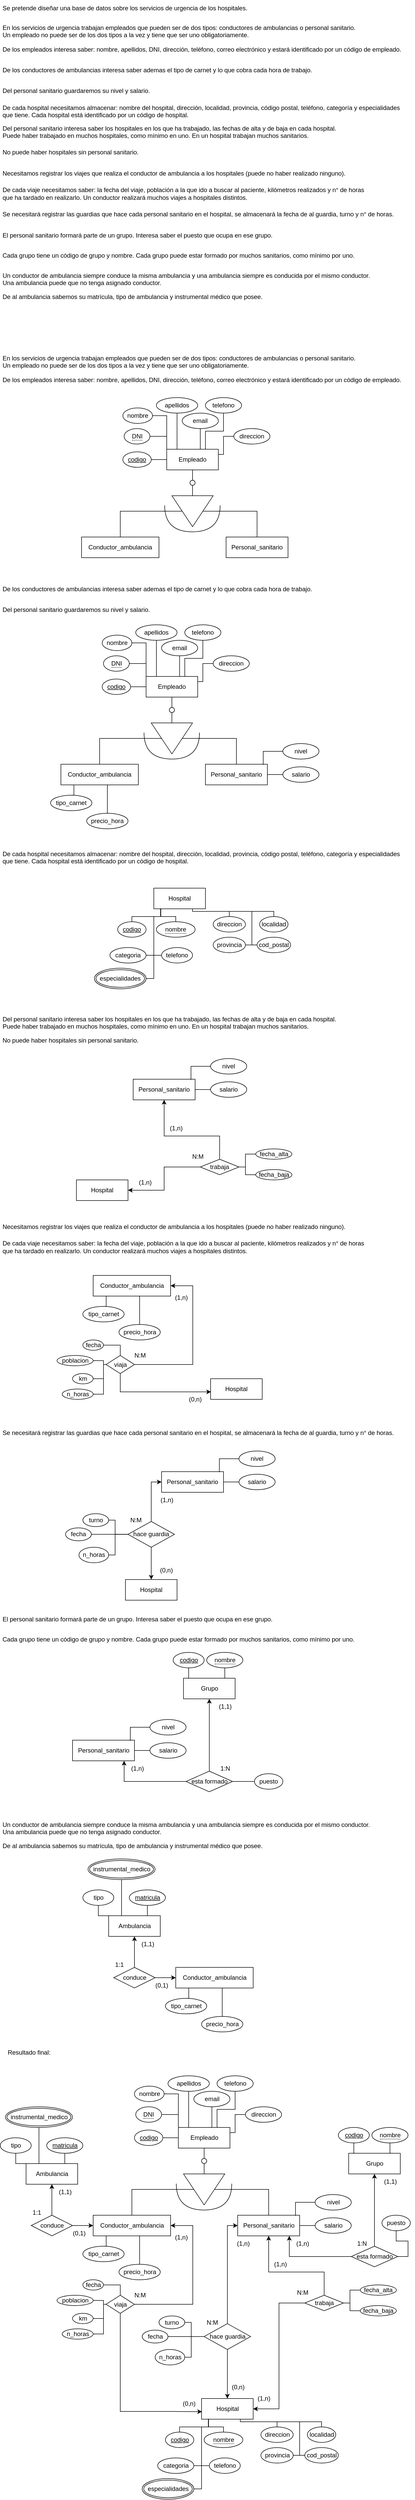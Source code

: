 <mxfile version="25.0.2">
  <diagram id="R2lEEEUBdFMjLlhIrx00" name="Page-1">
    <mxGraphModel dx="2736" dy="918" grid="1" gridSize="10" guides="1" tooltips="1" connect="1" arrows="1" fold="1" page="1" pageScale="1" pageWidth="850" pageHeight="1100" math="0" shadow="0" extFonts="Permanent Marker^https://fonts.googleapis.com/css?family=Permanent+Marker">
      <root>
        <mxCell id="0" />
        <mxCell id="1" parent="0" />
        <mxCell id="sbS6X0B8O2EdRkQHQUTr-2" value="Personal_sanitario" style="whiteSpace=wrap;html=1;align=center;" parent="1" vertex="1">
          <mxGeometry x="-342.5" y="4330" width="120" height="40" as="geometry" />
        </mxCell>
        <mxCell id="sbS6X0B8O2EdRkQHQUTr-3" value="Conductor_ambulancia" style="whiteSpace=wrap;html=1;align=center;" parent="1" vertex="1">
          <mxGeometry x="-622.5" y="4330" width="150" height="40" as="geometry" />
        </mxCell>
        <mxCell id="sbS6X0B8O2EdRkQHQUTr-4" value="Empleado" style="whiteSpace=wrap;html=1;align=center;" parent="1" vertex="1">
          <mxGeometry x="-457.5" y="4160" width="100" height="40" as="geometry" />
        </mxCell>
        <mxCell id="sbS6X0B8O2EdRkQHQUTr-7" style="edgeStyle=orthogonalEdgeStyle;rounded=0;orthogonalLoop=1;jettySize=auto;html=1;endArrow=none;endFill=0;" parent="1" source="sbS6X0B8O2EdRkQHQUTr-5" target="sbS6X0B8O2EdRkQHQUTr-3" edge="1">
          <mxGeometry relative="1" as="geometry" />
        </mxCell>
        <mxCell id="sbS6X0B8O2EdRkQHQUTr-8" style="edgeStyle=orthogonalEdgeStyle;rounded=0;orthogonalLoop=1;jettySize=auto;html=1;entryX=0.5;entryY=0;entryDx=0;entryDy=0;endArrow=none;endFill=0;" parent="1" source="sbS6X0B8O2EdRkQHQUTr-5" target="sbS6X0B8O2EdRkQHQUTr-2" edge="1">
          <mxGeometry relative="1" as="geometry" />
        </mxCell>
        <mxCell id="sbS6X0B8O2EdRkQHQUTr-5" value="" style="triangle;whiteSpace=wrap;html=1;direction=south;" parent="1" vertex="1">
          <mxGeometry x="-447.5" y="4250" width="80" height="60" as="geometry" />
        </mxCell>
        <mxCell id="sbS6X0B8O2EdRkQHQUTr-97" style="edgeStyle=orthogonalEdgeStyle;rounded=0;orthogonalLoop=1;jettySize=auto;html=1;entryX=0.5;entryY=1;entryDx=0;entryDy=0;endArrow=none;endFill=0;" parent="1" source="sbS6X0B8O2EdRkQHQUTr-6" target="sbS6X0B8O2EdRkQHQUTr-4" edge="1">
          <mxGeometry relative="1" as="geometry" />
        </mxCell>
        <mxCell id="sbS6X0B8O2EdRkQHQUTr-98" style="edgeStyle=orthogonalEdgeStyle;rounded=0;orthogonalLoop=1;jettySize=auto;html=1;entryX=0;entryY=0.5;entryDx=0;entryDy=0;endArrow=none;endFill=0;" parent="1" source="sbS6X0B8O2EdRkQHQUTr-6" target="sbS6X0B8O2EdRkQHQUTr-5" edge="1">
          <mxGeometry relative="1" as="geometry" />
        </mxCell>
        <mxCell id="sbS6X0B8O2EdRkQHQUTr-6" value="" style="ellipse;whiteSpace=wrap;html=1;" parent="1" vertex="1">
          <mxGeometry x="-412.5" y="4220" width="10" height="10" as="geometry" />
        </mxCell>
        <mxCell id="sbS6X0B8O2EdRkQHQUTr-111" style="edgeStyle=orthogonalEdgeStyle;rounded=0;orthogonalLoop=1;jettySize=auto;html=1;entryX=0;entryY=0.5;entryDx=0;entryDy=0;endArrow=none;endFill=0;" parent="1" source="sbS6X0B8O2EdRkQHQUTr-9" target="sbS6X0B8O2EdRkQHQUTr-4" edge="1">
          <mxGeometry relative="1" as="geometry" />
        </mxCell>
        <mxCell id="sbS6X0B8O2EdRkQHQUTr-9" value="codigo" style="ellipse;whiteSpace=wrap;html=1;align=center;fontStyle=4;" parent="1" vertex="1">
          <mxGeometry x="-542.5" y="4165" width="55" height="30" as="geometry" />
        </mxCell>
        <mxCell id="sbS6X0B8O2EdRkQHQUTr-117" style="edgeStyle=orthogonalEdgeStyle;rounded=0;orthogonalLoop=1;jettySize=auto;html=1;entryX=0;entryY=0;entryDx=0;entryDy=0;endArrow=none;endFill=0;" parent="1" source="sbS6X0B8O2EdRkQHQUTr-10" target="sbS6X0B8O2EdRkQHQUTr-4" edge="1">
          <mxGeometry relative="1" as="geometry" />
        </mxCell>
        <mxCell id="sbS6X0B8O2EdRkQHQUTr-10" value="nombre" style="ellipse;whiteSpace=wrap;html=1;align=center;" parent="1" vertex="1">
          <mxGeometry x="-542.5" y="4080" width="57.5" height="30" as="geometry" />
        </mxCell>
        <mxCell id="sbS6X0B8O2EdRkQHQUTr-11" value="apellidos" style="ellipse;whiteSpace=wrap;html=1;align=center;" parent="1" vertex="1">
          <mxGeometry x="-477.5" y="4060" width="80" height="30" as="geometry" />
        </mxCell>
        <mxCell id="sbS6X0B8O2EdRkQHQUTr-123" style="edgeStyle=orthogonalEdgeStyle;rounded=0;orthogonalLoop=1;jettySize=auto;html=1;entryX=1;entryY=0.25;entryDx=0;entryDy=0;endArrow=none;endFill=0;" parent="1" source="sbS6X0B8O2EdRkQHQUTr-12" target="sbS6X0B8O2EdRkQHQUTr-4" edge="1">
          <mxGeometry relative="1" as="geometry" />
        </mxCell>
        <mxCell id="sbS6X0B8O2EdRkQHQUTr-12" value="direccion" style="ellipse;whiteSpace=wrap;html=1;align=center;" parent="1" vertex="1">
          <mxGeometry x="-327.5" y="4120" width="70" height="30" as="geometry" />
        </mxCell>
        <mxCell id="sbS6X0B8O2EdRkQHQUTr-124" style="edgeStyle=orthogonalEdgeStyle;rounded=0;orthogonalLoop=1;jettySize=auto;html=1;entryX=0.75;entryY=0;entryDx=0;entryDy=0;endArrow=none;endFill=0;" parent="1" source="sbS6X0B8O2EdRkQHQUTr-13" target="sbS6X0B8O2EdRkQHQUTr-4" edge="1">
          <mxGeometry relative="1" as="geometry" />
        </mxCell>
        <mxCell id="sbS6X0B8O2EdRkQHQUTr-13" value="telefono" style="ellipse;whiteSpace=wrap;html=1;align=center;" parent="1" vertex="1">
          <mxGeometry x="-382.5" y="4060" width="70" height="30" as="geometry" />
        </mxCell>
        <mxCell id="sbS6X0B8O2EdRkQHQUTr-14" value="email" style="ellipse;whiteSpace=wrap;html=1;align=center;" parent="1" vertex="1">
          <mxGeometry x="-427.5" y="4090" width="70" height="30" as="geometry" />
        </mxCell>
        <mxCell id="sbS6X0B8O2EdRkQHQUTr-116" style="edgeStyle=orthogonalEdgeStyle;rounded=0;orthogonalLoop=1;jettySize=auto;html=1;entryX=0;entryY=0;entryDx=0;entryDy=0;endArrow=none;endFill=0;" parent="1" source="sbS6X0B8O2EdRkQHQUTr-16" target="sbS6X0B8O2EdRkQHQUTr-4" edge="1">
          <mxGeometry relative="1" as="geometry" />
        </mxCell>
        <mxCell id="sbS6X0B8O2EdRkQHQUTr-16" value="&lt;span style=&quot;border-bottom: 1px dotted&quot;&gt;DNI&lt;/span&gt;" style="ellipse;whiteSpace=wrap;html=1;align=center;" parent="1" vertex="1">
          <mxGeometry x="-540" y="4120" width="50" height="30" as="geometry" />
        </mxCell>
        <mxCell id="sbS6X0B8O2EdRkQHQUTr-54" style="edgeStyle=orthogonalEdgeStyle;rounded=0;orthogonalLoop=1;jettySize=auto;html=1;entryX=0.5;entryY=1;entryDx=0;entryDy=0;endArrow=none;endFill=0;" parent="1" source="sbS6X0B8O2EdRkQHQUTr-17" target="sbS6X0B8O2EdRkQHQUTr-3" edge="1">
          <mxGeometry relative="1" as="geometry">
            <Array as="points">
              <mxPoint x="-532.5" y="4370" />
            </Array>
          </mxGeometry>
        </mxCell>
        <mxCell id="sbS6X0B8O2EdRkQHQUTr-17" value="precio_hora" style="ellipse;whiteSpace=wrap;html=1;align=center;" parent="1" vertex="1">
          <mxGeometry x="-572.5" y="4425" width="80" height="30" as="geometry" />
        </mxCell>
        <mxCell id="sbS6X0B8O2EdRkQHQUTr-18" value="tipo_carnet" style="ellipse;whiteSpace=wrap;html=1;align=center;" parent="1" vertex="1">
          <mxGeometry x="-642.5" y="4390" width="80" height="30" as="geometry" />
        </mxCell>
        <mxCell id="sbS6X0B8O2EdRkQHQUTr-20" value="nivel" style="ellipse;whiteSpace=wrap;html=1;align=center;" parent="1" vertex="1">
          <mxGeometry x="-192.5" y="4290" width="70" height="30" as="geometry" />
        </mxCell>
        <mxCell id="sbS6X0B8O2EdRkQHQUTr-38" style="edgeStyle=orthogonalEdgeStyle;rounded=0;orthogonalLoop=1;jettySize=auto;html=1;entryX=1;entryY=0.5;entryDx=0;entryDy=0;endArrow=none;endFill=0;" parent="1" source="sbS6X0B8O2EdRkQHQUTr-21" target="sbS6X0B8O2EdRkQHQUTr-2" edge="1">
          <mxGeometry relative="1" as="geometry" />
        </mxCell>
        <mxCell id="sbS6X0B8O2EdRkQHQUTr-21" value="salario" style="ellipse;whiteSpace=wrap;html=1;align=center;" parent="1" vertex="1">
          <mxGeometry x="-192.5" y="4335" width="70" height="30" as="geometry" />
        </mxCell>
        <mxCell id="sbS6X0B8O2EdRkQHQUTr-22" value="Hospital" style="whiteSpace=wrap;html=1;align=center;" parent="1" vertex="1">
          <mxGeometry x="-412.5" y="4685" width="100" height="40" as="geometry" />
        </mxCell>
        <mxCell id="sbS6X0B8O2EdRkQHQUTr-23" value="codigo" style="ellipse;whiteSpace=wrap;html=1;align=center;fontStyle=4;" parent="1" vertex="1">
          <mxGeometry x="-482.5" y="4750" width="55" height="30" as="geometry" />
        </mxCell>
        <mxCell id="pmQEeaTo3xSAI-Ioe6Md-26" style="edgeStyle=orthogonalEdgeStyle;rounded=0;orthogonalLoop=1;jettySize=auto;html=1;entryX=0.75;entryY=1;entryDx=0;entryDy=0;endArrow=none;endFill=0;" parent="1" source="sbS6X0B8O2EdRkQHQUTr-26" target="sbS6X0B8O2EdRkQHQUTr-22" edge="1">
          <mxGeometry relative="1" as="geometry">
            <Array as="points">
              <mxPoint x="-222.5" y="4795" />
              <mxPoint x="-222.5" y="4730" />
              <mxPoint x="-337.5" y="4730" />
            </Array>
          </mxGeometry>
        </mxCell>
        <mxCell id="sbS6X0B8O2EdRkQHQUTr-26" value="provincia" style="ellipse;whiteSpace=wrap;html=1;align=center;" parent="1" vertex="1">
          <mxGeometry x="-297.5" y="4780" width="62.5" height="30" as="geometry" />
        </mxCell>
        <mxCell id="pmQEeaTo3xSAI-Ioe6Md-24" style="edgeStyle=orthogonalEdgeStyle;rounded=0;orthogonalLoop=1;jettySize=auto;html=1;entryX=0.75;entryY=1;entryDx=0;entryDy=0;endArrow=none;endFill=0;" parent="1" source="sbS6X0B8O2EdRkQHQUTr-27" target="sbS6X0B8O2EdRkQHQUTr-22" edge="1">
          <mxGeometry relative="1" as="geometry">
            <Array as="points">
              <mxPoint x="-179.5" y="4730" />
              <mxPoint x="-337.5" y="4730" />
            </Array>
          </mxGeometry>
        </mxCell>
        <mxCell id="sbS6X0B8O2EdRkQHQUTr-27" value="localidad" style="ellipse;whiteSpace=wrap;html=1;align=center;" parent="1" vertex="1">
          <mxGeometry x="-207.5" y="4740" width="55" height="30" as="geometry" />
        </mxCell>
        <mxCell id="pmQEeaTo3xSAI-Ioe6Md-23" style="edgeStyle=orthogonalEdgeStyle;rounded=0;orthogonalLoop=1;jettySize=auto;html=1;entryX=0.75;entryY=1;entryDx=0;entryDy=0;endArrow=none;endFill=0;" parent="1" source="sbS6X0B8O2EdRkQHQUTr-28" target="sbS6X0B8O2EdRkQHQUTr-22" edge="1">
          <mxGeometry relative="1" as="geometry">
            <Array as="points">
              <mxPoint x="-266.5" y="4730" />
              <mxPoint x="-337.5" y="4730" />
            </Array>
          </mxGeometry>
        </mxCell>
        <mxCell id="sbS6X0B8O2EdRkQHQUTr-28" value="direccion" style="ellipse;whiteSpace=wrap;html=1;align=center;" parent="1" vertex="1">
          <mxGeometry x="-297.5" y="4740" width="62.5" height="30" as="geometry" />
        </mxCell>
        <mxCell id="pmQEeaTo3xSAI-Ioe6Md-25" style="edgeStyle=orthogonalEdgeStyle;rounded=0;orthogonalLoop=1;jettySize=auto;html=1;entryX=0.75;entryY=1;entryDx=0;entryDy=0;endArrow=none;endFill=0;" parent="1" source="sbS6X0B8O2EdRkQHQUTr-29" target="sbS6X0B8O2EdRkQHQUTr-22" edge="1">
          <mxGeometry relative="1" as="geometry">
            <Array as="points">
              <mxPoint x="-222.5" y="4795" />
              <mxPoint x="-222.5" y="4730" />
              <mxPoint x="-337.5" y="4730" />
            </Array>
          </mxGeometry>
        </mxCell>
        <mxCell id="sbS6X0B8O2EdRkQHQUTr-29" value="cod_postal" style="ellipse;whiteSpace=wrap;html=1;align=center;" parent="1" vertex="1">
          <mxGeometry x="-212.5" y="4780" width="65" height="30" as="geometry" />
        </mxCell>
        <mxCell id="sbS6X0B8O2EdRkQHQUTr-30" value="telefono" style="ellipse;whiteSpace=wrap;html=1;align=center;" parent="1" vertex="1">
          <mxGeometry x="-397.5" y="4800" width="60" height="30" as="geometry" />
        </mxCell>
        <mxCell id="sbS6X0B8O2EdRkQHQUTr-32" value="especialidades" style="ellipse;shape=doubleEllipse;margin=3;whiteSpace=wrap;html=1;align=center;" parent="1" vertex="1">
          <mxGeometry x="-527.5" y="4840" width="100" height="40" as="geometry" />
        </mxCell>
        <mxCell id="sbS6X0B8O2EdRkQHQUTr-33" value="categoria" style="ellipse;whiteSpace=wrap;html=1;align=center;" parent="1" vertex="1">
          <mxGeometry x="-497.5" y="4800" width="70" height="30" as="geometry" />
        </mxCell>
        <mxCell id="sbS6X0B8O2EdRkQHQUTr-34" value="Ambulancia" style="whiteSpace=wrap;html=1;align=center;" parent="1" vertex="1">
          <mxGeometry x="-752.5" y="4230" width="100" height="40" as="geometry" />
        </mxCell>
        <mxCell id="sbS6X0B8O2EdRkQHQUTr-36" style="edgeStyle=orthogonalEdgeStyle;rounded=0;orthogonalLoop=1;jettySize=auto;html=1;exitX=1;exitY=0.5;exitDx=0;exitDy=0;entryX=0;entryY=0.5;entryDx=0;entryDy=0;" parent="1" source="sbS6X0B8O2EdRkQHQUTr-35" target="sbS6X0B8O2EdRkQHQUTr-3" edge="1">
          <mxGeometry relative="1" as="geometry" />
        </mxCell>
        <mxCell id="sbS6X0B8O2EdRkQHQUTr-134" style="edgeStyle=orthogonalEdgeStyle;rounded=0;orthogonalLoop=1;jettySize=auto;html=1;entryX=0.5;entryY=1;entryDx=0;entryDy=0;" parent="1" source="sbS6X0B8O2EdRkQHQUTr-35" target="sbS6X0B8O2EdRkQHQUTr-34" edge="1">
          <mxGeometry relative="1" as="geometry" />
        </mxCell>
        <mxCell id="sbS6X0B8O2EdRkQHQUTr-35" value="conduce" style="shape=rhombus;perimeter=rhombusPerimeter;whiteSpace=wrap;html=1;align=center;" parent="1" vertex="1">
          <mxGeometry x="-742.5" y="4330" width="80" height="40" as="geometry" />
        </mxCell>
        <mxCell id="sbS6X0B8O2EdRkQHQUTr-39" style="edgeStyle=orthogonalEdgeStyle;rounded=0;orthogonalLoop=1;jettySize=auto;html=1;entryX=0.933;entryY=0.025;entryDx=0;entryDy=0;entryPerimeter=0;endArrow=none;endFill=0;" parent="1" source="sbS6X0B8O2EdRkQHQUTr-20" target="sbS6X0B8O2EdRkQHQUTr-2" edge="1">
          <mxGeometry relative="1" as="geometry" />
        </mxCell>
        <mxCell id="sbS6X0B8O2EdRkQHQUTr-52" style="edgeStyle=orthogonalEdgeStyle;rounded=0;orthogonalLoop=1;jettySize=auto;html=1;entryX=0.5;entryY=1;entryDx=0;entryDy=0;" parent="1" source="sbS6X0B8O2EdRkQHQUTr-44" target="sbS6X0B8O2EdRkQHQUTr-2" edge="1">
          <mxGeometry relative="1" as="geometry">
            <Array as="points">
              <mxPoint x="-174.5" y="4440" />
              <mxPoint x="-282.5" y="4440" />
            </Array>
          </mxGeometry>
        </mxCell>
        <mxCell id="pmQEeaTo3xSAI-Ioe6Md-8" style="edgeStyle=orthogonalEdgeStyle;rounded=0;orthogonalLoop=1;jettySize=auto;html=1;entryX=1;entryY=0.5;entryDx=0;entryDy=0;" parent="1" source="sbS6X0B8O2EdRkQHQUTr-44" target="sbS6X0B8O2EdRkQHQUTr-22" edge="1">
          <mxGeometry relative="1" as="geometry" />
        </mxCell>
        <mxCell id="sbS6X0B8O2EdRkQHQUTr-44" value="trabaja" style="shape=rhombus;perimeter=rhombusPerimeter;whiteSpace=wrap;html=1;align=center;" parent="1" vertex="1">
          <mxGeometry x="-212.5" y="4485" width="75" height="30" as="geometry" />
        </mxCell>
        <mxCell id="sbS6X0B8O2EdRkQHQUTr-53" style="edgeStyle=orthogonalEdgeStyle;rounded=0;orthogonalLoop=1;jettySize=auto;html=1;entryX=0.168;entryY=1.043;entryDx=0;entryDy=0;entryPerimeter=0;endArrow=none;endFill=0;exitX=0.5;exitY=0;exitDx=0;exitDy=0;" parent="1" source="sbS6X0B8O2EdRkQHQUTr-18" edge="1">
          <mxGeometry relative="1" as="geometry">
            <mxPoint x="-597.5" y="4428" as="sourcePoint" />
            <mxPoint x="-597.3" y="4370" as="targetPoint" />
          </mxGeometry>
        </mxCell>
        <mxCell id="sbS6X0B8O2EdRkQHQUTr-57" style="edgeStyle=orthogonalEdgeStyle;rounded=0;orthogonalLoop=1;jettySize=auto;html=1;entryX=1;entryY=0.5;entryDx=0;entryDy=0;endArrow=none;endFill=0;" parent="1" source="sbS6X0B8O2EdRkQHQUTr-55" target="sbS6X0B8O2EdRkQHQUTr-44" edge="1">
          <mxGeometry relative="1" as="geometry" />
        </mxCell>
        <mxCell id="sbS6X0B8O2EdRkQHQUTr-55" value="fecha_alta" style="ellipse;whiteSpace=wrap;html=1;align=center;" parent="1" vertex="1">
          <mxGeometry x="-105" y="4465" width="70" height="20" as="geometry" />
        </mxCell>
        <mxCell id="sbS6X0B8O2EdRkQHQUTr-58" style="edgeStyle=orthogonalEdgeStyle;rounded=0;orthogonalLoop=1;jettySize=auto;html=1;entryX=1;entryY=0.5;entryDx=0;entryDy=0;endArrow=none;endFill=0;" parent="1" source="sbS6X0B8O2EdRkQHQUTr-56" target="sbS6X0B8O2EdRkQHQUTr-44" edge="1">
          <mxGeometry relative="1" as="geometry" />
        </mxCell>
        <mxCell id="sbS6X0B8O2EdRkQHQUTr-56" value="fecha_baja" style="ellipse;whiteSpace=wrap;html=1;align=center;" parent="1" vertex="1">
          <mxGeometry x="-105" y="4505" width="70" height="20" as="geometry" />
        </mxCell>
        <mxCell id="sbS6X0B8O2EdRkQHQUTr-59" value="(1,n)" style="text;html=1;align=center;verticalAlign=middle;resizable=0;points=[];autosize=1;strokeColor=none;fillColor=none;" parent="1" vertex="1">
          <mxGeometry x="-285" y="4410" width="50" height="30" as="geometry" />
        </mxCell>
        <mxCell id="sbS6X0B8O2EdRkQHQUTr-61" value="N:M" style="text;html=1;align=center;verticalAlign=middle;resizable=0;points=[];autosize=1;strokeColor=none;fillColor=none;" parent="1" vertex="1">
          <mxGeometry x="-242.5" y="4465" width="50" height="30" as="geometry" />
        </mxCell>
        <mxCell id="sbS6X0B8O2EdRkQHQUTr-77" style="edgeStyle=orthogonalEdgeStyle;rounded=0;orthogonalLoop=1;jettySize=auto;html=1;entryX=1;entryY=0.5;entryDx=0;entryDy=0;" parent="1" source="sbS6X0B8O2EdRkQHQUTr-63" target="sbS6X0B8O2EdRkQHQUTr-3" edge="1">
          <mxGeometry relative="1" as="geometry">
            <Array as="points">
              <mxPoint x="-429.5" y="4461" />
              <mxPoint x="-429.5" y="4461" />
              <mxPoint x="-429.5" y="4350" />
            </Array>
          </mxGeometry>
        </mxCell>
        <mxCell id="sbS6X0B8O2EdRkQHQUTr-63" value="viaja" style="shape=rhombus;perimeter=rhombusPerimeter;whiteSpace=wrap;html=1;align=center;" parent="1" vertex="1">
          <mxGeometry x="-597.5" y="4485" width="55" height="35" as="geometry" />
        </mxCell>
        <mxCell id="pmQEeaTo3xSAI-Ioe6Md-4" style="edgeStyle=orthogonalEdgeStyle;rounded=0;orthogonalLoop=1;jettySize=auto;html=1;entryX=0.5;entryY=0;entryDx=0;entryDy=0;endArrow=none;endFill=0;" parent="1" source="sbS6X0B8O2EdRkQHQUTr-69" target="sbS6X0B8O2EdRkQHQUTr-63" edge="1">
          <mxGeometry relative="1" as="geometry" />
        </mxCell>
        <mxCell id="sbS6X0B8O2EdRkQHQUTr-69" value="fecha" style="ellipse;whiteSpace=wrap;html=1;align=center;" parent="1" vertex="1">
          <mxGeometry x="-642.5" y="4455" width="40" height="20" as="geometry" />
        </mxCell>
        <mxCell id="pmQEeaTo3xSAI-Ioe6Md-5" style="edgeStyle=orthogonalEdgeStyle;rounded=0;orthogonalLoop=1;jettySize=auto;html=1;entryX=0;entryY=0.5;entryDx=0;entryDy=0;endArrow=none;endFill=0;" parent="1" source="sbS6X0B8O2EdRkQHQUTr-70" target="sbS6X0B8O2EdRkQHQUTr-63" edge="1">
          <mxGeometry relative="1" as="geometry" />
        </mxCell>
        <mxCell id="sbS6X0B8O2EdRkQHQUTr-70" value="poblacion" style="ellipse;whiteSpace=wrap;html=1;align=center;" parent="1" vertex="1">
          <mxGeometry x="-692.5" y="4485" width="70" height="20" as="geometry" />
        </mxCell>
        <mxCell id="sbS6X0B8O2EdRkQHQUTr-71" value="km" style="ellipse;whiteSpace=wrap;html=1;align=center;" parent="1" vertex="1">
          <mxGeometry x="-662.5" y="4520" width="40" height="20" as="geometry" />
        </mxCell>
        <mxCell id="pmQEeaTo3xSAI-Ioe6Md-7" style="edgeStyle=orthogonalEdgeStyle;rounded=0;orthogonalLoop=1;jettySize=auto;html=1;entryX=0;entryY=0.5;entryDx=0;entryDy=0;endArrow=none;endFill=0;" parent="1" source="sbS6X0B8O2EdRkQHQUTr-72" target="sbS6X0B8O2EdRkQHQUTr-63" edge="1">
          <mxGeometry relative="1" as="geometry">
            <Array as="points">
              <mxPoint x="-602.5" y="4560" />
              <mxPoint x="-602.5" y="4502" />
            </Array>
          </mxGeometry>
        </mxCell>
        <mxCell id="sbS6X0B8O2EdRkQHQUTr-72" value="n_horas" style="ellipse;whiteSpace=wrap;html=1;align=center;" parent="1" vertex="1">
          <mxGeometry x="-682.5" y="4550" width="60" height="20" as="geometry" />
        </mxCell>
        <mxCell id="sbS6X0B8O2EdRkQHQUTr-80" value="Grupo" style="whiteSpace=wrap;html=1;align=center;" parent="1" vertex="1">
          <mxGeometry x="-127.5" y="4210" width="100" height="40" as="geometry" />
        </mxCell>
        <mxCell id="sbS6X0B8O2EdRkQHQUTr-102" style="edgeStyle=orthogonalEdgeStyle;rounded=0;orthogonalLoop=1;jettySize=auto;html=1;entryX=0.25;entryY=0;entryDx=0;entryDy=0;endArrow=none;endFill=0;" parent="1" source="sbS6X0B8O2EdRkQHQUTr-81" target="sbS6X0B8O2EdRkQHQUTr-80" edge="1">
          <mxGeometry relative="1" as="geometry" />
        </mxCell>
        <mxCell id="sbS6X0B8O2EdRkQHQUTr-81" value="codigo" style="ellipse;whiteSpace=wrap;html=1;align=center;fontStyle=4;" parent="1" vertex="1">
          <mxGeometry x="-147.5" y="4160" width="60" height="30" as="geometry" />
        </mxCell>
        <mxCell id="sbS6X0B8O2EdRkQHQUTr-83" value="&lt;span style=&quot;border-bottom: 1px dotted&quot;&gt;nombre&lt;/span&gt;" style="ellipse;whiteSpace=wrap;html=1;align=center;" parent="1" vertex="1">
          <mxGeometry x="-82.5" y="4160" width="70" height="30" as="geometry" />
        </mxCell>
        <mxCell id="sbS6X0B8O2EdRkQHQUTr-138" style="edgeStyle=orthogonalEdgeStyle;rounded=0;orthogonalLoop=1;jettySize=auto;html=1;entryX=0.5;entryY=1;entryDx=0;entryDy=0;" parent="1" source="sbS6X0B8O2EdRkQHQUTr-84" target="sbS6X0B8O2EdRkQHQUTr-80" edge="1">
          <mxGeometry relative="1" as="geometry" />
        </mxCell>
        <mxCell id="sbS6X0B8O2EdRkQHQUTr-84" value="esta formado" style="shape=rhombus;perimeter=rhombusPerimeter;whiteSpace=wrap;html=1;align=center;" parent="1" vertex="1">
          <mxGeometry x="-122.5" y="4390" width="90" height="40" as="geometry" />
        </mxCell>
        <mxCell id="sbS6X0B8O2EdRkQHQUTr-86" style="edgeStyle=orthogonalEdgeStyle;rounded=0;orthogonalLoop=1;jettySize=auto;html=1;entryX=0.833;entryY=1;entryDx=0;entryDy=0;entryPerimeter=0;" parent="1" source="sbS6X0B8O2EdRkQHQUTr-84" target="sbS6X0B8O2EdRkQHQUTr-2" edge="1">
          <mxGeometry relative="1" as="geometry" />
        </mxCell>
        <mxCell id="sbS6X0B8O2EdRkQHQUTr-89" value="tipo" style="ellipse;whiteSpace=wrap;html=1;align=center;" parent="1" vertex="1">
          <mxGeometry x="-802.5" y="4180" width="60" height="30" as="geometry" />
        </mxCell>
        <mxCell id="sbS6X0B8O2EdRkQHQUTr-90" value="matricula" style="ellipse;whiteSpace=wrap;html=1;align=center;fontStyle=4;" parent="1" vertex="1">
          <mxGeometry x="-712.5" y="4180" width="70" height="30" as="geometry" />
        </mxCell>
        <mxCell id="sbS6X0B8O2EdRkQHQUTr-128" style="edgeStyle=orthogonalEdgeStyle;rounded=0;orthogonalLoop=1;jettySize=auto;html=1;entryX=0.25;entryY=0;entryDx=0;entryDy=0;endArrow=none;endFill=0;" parent="1" source="sbS6X0B8O2EdRkQHQUTr-92" target="sbS6X0B8O2EdRkQHQUTr-34" edge="1">
          <mxGeometry relative="1" as="geometry" />
        </mxCell>
        <mxCell id="sbS6X0B8O2EdRkQHQUTr-92" value="instrumental_medico" style="ellipse;shape=doubleEllipse;margin=3;whiteSpace=wrap;html=1;align=center;" parent="1" vertex="1">
          <mxGeometry x="-792.5" y="4120" width="130" height="40" as="geometry" />
        </mxCell>
        <mxCell id="sbS6X0B8O2EdRkQHQUTr-93" value="1:1" style="text;html=1;align=center;verticalAlign=middle;resizable=0;points=[];autosize=1;strokeColor=none;fillColor=none;" parent="1" vertex="1">
          <mxGeometry x="-752.5" y="4310" width="40" height="30" as="geometry" />
        </mxCell>
        <mxCell id="sbS6X0B8O2EdRkQHQUTr-94" value="(0,1)" style="text;html=1;align=center;verticalAlign=middle;resizable=0;points=[];autosize=1;strokeColor=none;fillColor=none;" parent="1" vertex="1">
          <mxGeometry x="-675" y="4350" width="50" height="30" as="geometry" />
        </mxCell>
        <mxCell id="sbS6X0B8O2EdRkQHQUTr-95" value="(1,1)" style="text;html=1;align=center;verticalAlign=middle;resizable=0;points=[];autosize=1;strokeColor=none;fillColor=none;" parent="1" vertex="1">
          <mxGeometry x="-702.5" y="4270" width="50" height="30" as="geometry" />
        </mxCell>
        <mxCell id="pmQEeaTo3xSAI-Ioe6Md-9" style="edgeStyle=orthogonalEdgeStyle;rounded=0;orthogonalLoop=1;jettySize=auto;html=1;entryX=0;entryY=0.5;entryDx=0;entryDy=0;" parent="1" source="sbS6X0B8O2EdRkQHQUTr-100" target="sbS6X0B8O2EdRkQHQUTr-2" edge="1">
          <mxGeometry relative="1" as="geometry" />
        </mxCell>
        <mxCell id="pmQEeaTo3xSAI-Ioe6Md-13" style="edgeStyle=orthogonalEdgeStyle;rounded=0;orthogonalLoop=1;jettySize=auto;html=1;entryX=0.5;entryY=0;entryDx=0;entryDy=0;" parent="1" source="sbS6X0B8O2EdRkQHQUTr-100" target="sbS6X0B8O2EdRkQHQUTr-22" edge="1">
          <mxGeometry relative="1" as="geometry" />
        </mxCell>
        <mxCell id="sbS6X0B8O2EdRkQHQUTr-100" value="hace guardia" style="shape=rhombus;perimeter=rhombusPerimeter;whiteSpace=wrap;html=1;align=center;" parent="1" vertex="1">
          <mxGeometry x="-407.5" y="4540" width="90" height="50" as="geometry" />
        </mxCell>
        <mxCell id="sbS6X0B8O2EdRkQHQUTr-103" style="edgeStyle=orthogonalEdgeStyle;rounded=0;orthogonalLoop=1;jettySize=auto;html=1;entryX=0.789;entryY=-0.004;entryDx=0;entryDy=0;entryPerimeter=0;endArrow=none;endFill=0;" parent="1" source="sbS6X0B8O2EdRkQHQUTr-83" target="sbS6X0B8O2EdRkQHQUTr-80" edge="1">
          <mxGeometry relative="1" as="geometry" />
        </mxCell>
        <mxCell id="pmQEeaTo3xSAI-Ioe6Md-11" style="edgeStyle=orthogonalEdgeStyle;rounded=0;orthogonalLoop=1;jettySize=auto;html=1;endArrow=none;endFill=0;entryX=0;entryY=0.5;entryDx=0;entryDy=0;" parent="1" source="sbS6X0B8O2EdRkQHQUTr-105" target="sbS6X0B8O2EdRkQHQUTr-100" edge="1">
          <mxGeometry relative="1" as="geometry">
            <mxPoint x="-432.5" y="4565" as="targetPoint" />
          </mxGeometry>
        </mxCell>
        <mxCell id="sbS6X0B8O2EdRkQHQUTr-105" value="fecha" style="ellipse;whiteSpace=wrap;html=1;align=center;" parent="1" vertex="1">
          <mxGeometry x="-527.5" y="4552.5" width="50" height="25" as="geometry" />
        </mxCell>
        <mxCell id="pmQEeaTo3xSAI-Ioe6Md-10" style="edgeStyle=orthogonalEdgeStyle;rounded=0;orthogonalLoop=1;jettySize=auto;html=1;entryX=0;entryY=0.5;entryDx=0;entryDy=0;endArrow=none;endFill=0;" parent="1" source="sbS6X0B8O2EdRkQHQUTr-106" target="sbS6X0B8O2EdRkQHQUTr-100" edge="1">
          <mxGeometry relative="1" as="geometry">
            <Array as="points">
              <mxPoint x="-432.5" y="4538" />
              <mxPoint x="-432.5" y="4565" />
            </Array>
          </mxGeometry>
        </mxCell>
        <mxCell id="sbS6X0B8O2EdRkQHQUTr-106" value="turno" style="ellipse;whiteSpace=wrap;html=1;align=center;" parent="1" vertex="1">
          <mxGeometry x="-495" y="4525" width="50" height="25" as="geometry" />
        </mxCell>
        <mxCell id="pmQEeaTo3xSAI-Ioe6Md-12" style="edgeStyle=orthogonalEdgeStyle;rounded=0;orthogonalLoop=1;jettySize=auto;html=1;endArrow=none;endFill=0;" parent="1" source="sbS6X0B8O2EdRkQHQUTr-107" target="sbS6X0B8O2EdRkQHQUTr-100" edge="1">
          <mxGeometry relative="1" as="geometry">
            <Array as="points">
              <mxPoint x="-432.5" y="4605" />
              <mxPoint x="-432.5" y="4565" />
            </Array>
          </mxGeometry>
        </mxCell>
        <mxCell id="sbS6X0B8O2EdRkQHQUTr-107" value="n_horas" style="ellipse;whiteSpace=wrap;html=1;align=center;" parent="1" vertex="1">
          <mxGeometry x="-502.5" y="4590" width="57.5" height="30" as="geometry" />
        </mxCell>
        <mxCell id="sbS6X0B8O2EdRkQHQUTr-109" value="" style="curved=1;endArrow=none;html=1;rounded=0;edgeStyle=orthogonalEdgeStyle;endFill=0;" parent="1" edge="1">
          <mxGeometry width="50" height="50" relative="1" as="geometry">
            <mxPoint x="-461.5" y="4268.93" as="sourcePoint" />
            <mxPoint x="-354" y="4268.93" as="targetPoint" />
            <Array as="points">
              <mxPoint x="-354.5" y="4319.93" />
            </Array>
          </mxGeometry>
        </mxCell>
        <mxCell id="sbS6X0B8O2EdRkQHQUTr-120" style="edgeStyle=orthogonalEdgeStyle;rounded=0;orthogonalLoop=1;jettySize=auto;html=1;entryX=0.2;entryY=0;entryDx=0;entryDy=0;entryPerimeter=0;endArrow=none;endFill=0;" parent="1" source="sbS6X0B8O2EdRkQHQUTr-11" target="sbS6X0B8O2EdRkQHQUTr-4" edge="1">
          <mxGeometry relative="1" as="geometry" />
        </mxCell>
        <mxCell id="sbS6X0B8O2EdRkQHQUTr-121" style="edgeStyle=orthogonalEdgeStyle;rounded=0;orthogonalLoop=1;jettySize=auto;html=1;entryX=0.65;entryY=0;entryDx=0;entryDy=0;entryPerimeter=0;endArrow=none;endFill=0;" parent="1" source="sbS6X0B8O2EdRkQHQUTr-14" target="sbS6X0B8O2EdRkQHQUTr-4" edge="1">
          <mxGeometry relative="1" as="geometry" />
        </mxCell>
        <mxCell id="sbS6X0B8O2EdRkQHQUTr-126" style="edgeStyle=orthogonalEdgeStyle;rounded=0;orthogonalLoop=1;jettySize=auto;html=1;entryX=0.651;entryY=-0.019;entryDx=0;entryDy=0;entryPerimeter=0;endArrow=none;endFill=0;" parent="1" source="sbS6X0B8O2EdRkQHQUTr-90" target="sbS6X0B8O2EdRkQHQUTr-34" edge="1">
          <mxGeometry relative="1" as="geometry" />
        </mxCell>
        <mxCell id="sbS6X0B8O2EdRkQHQUTr-127" style="edgeStyle=orthogonalEdgeStyle;rounded=0;orthogonalLoop=1;jettySize=auto;html=1;entryX=0.083;entryY=0.014;entryDx=0;entryDy=0;entryPerimeter=0;endArrow=none;endFill=0;" parent="1" source="sbS6X0B8O2EdRkQHQUTr-89" target="sbS6X0B8O2EdRkQHQUTr-34" edge="1">
          <mxGeometry relative="1" as="geometry" />
        </mxCell>
        <mxCell id="sbS6X0B8O2EdRkQHQUTr-129" value="(1,n)" style="text;html=1;align=center;verticalAlign=middle;resizable=0;points=[];autosize=1;strokeColor=none;fillColor=none;" parent="1" vertex="1">
          <mxGeometry x="-242.5" y="4370" width="50" height="30" as="geometry" />
        </mxCell>
        <mxCell id="sbS6X0B8O2EdRkQHQUTr-130" value="(1,1)" style="text;html=1;align=center;verticalAlign=middle;resizable=0;points=[];autosize=1;strokeColor=none;fillColor=none;" parent="1" vertex="1">
          <mxGeometry x="-72.5" y="4250" width="50" height="30" as="geometry" />
        </mxCell>
        <mxCell id="sbS6X0B8O2EdRkQHQUTr-131" value="1:N" style="text;html=1;align=center;verticalAlign=middle;resizable=0;points=[];autosize=1;strokeColor=none;fillColor=none;" parent="1" vertex="1">
          <mxGeometry x="-122.5" y="4370" width="40" height="30" as="geometry" />
        </mxCell>
        <mxCell id="sbS6X0B8O2EdRkQHQUTr-141" value="(1,n)" style="text;html=1;align=center;verticalAlign=middle;resizable=0;points=[];autosize=1;strokeColor=none;fillColor=none;" parent="1" vertex="1">
          <mxGeometry x="-317.5" y="4670" width="50" height="30" as="geometry" />
        </mxCell>
        <mxCell id="sbS6X0B8O2EdRkQHQUTr-143" value="N:M" style="text;html=1;align=center;verticalAlign=middle;resizable=0;points=[];autosize=1;strokeColor=none;fillColor=none;" parent="1" vertex="1">
          <mxGeometry x="-557.5" y="4470" width="50" height="30" as="geometry" />
        </mxCell>
        <mxCell id="pmQEeaTo3xSAI-Ioe6Md-6" style="edgeStyle=orthogonalEdgeStyle;rounded=0;orthogonalLoop=1;jettySize=auto;html=1;entryX=0;entryY=0.5;entryDx=0;entryDy=0;endArrow=none;endFill=0;" parent="1" source="sbS6X0B8O2EdRkQHQUTr-71" target="sbS6X0B8O2EdRkQHQUTr-63" edge="1">
          <mxGeometry relative="1" as="geometry" />
        </mxCell>
        <mxCell id="pmQEeaTo3xSAI-Ioe6Md-14" style="edgeStyle=orthogonalEdgeStyle;rounded=0;orthogonalLoop=1;jettySize=auto;html=1;entryX=0.008;entryY=0.637;entryDx=0;entryDy=0;entryPerimeter=0;" parent="1" source="sbS6X0B8O2EdRkQHQUTr-63" target="sbS6X0B8O2EdRkQHQUTr-22" edge="1">
          <mxGeometry relative="1" as="geometry">
            <Array as="points">
              <mxPoint x="-569.5" y="4710" />
              <mxPoint x="-477.5" y="4710" />
            </Array>
          </mxGeometry>
        </mxCell>
        <mxCell id="pmQEeaTo3xSAI-Ioe6Md-16" value="&lt;span style=&quot;border-bottom: 1px dotted&quot;&gt;nombre&lt;/span&gt;" style="ellipse;whiteSpace=wrap;html=1;align=center;" parent="1" vertex="1">
          <mxGeometry x="-407.5" y="4750" width="75" height="30" as="geometry" />
        </mxCell>
        <mxCell id="pmQEeaTo3xSAI-Ioe6Md-18" style="edgeStyle=orthogonalEdgeStyle;rounded=0;orthogonalLoop=1;jettySize=auto;html=1;endArrow=none;endFill=0;entryX=0.13;entryY=0.997;entryDx=0;entryDy=0;entryPerimeter=0;" parent="1" source="sbS6X0B8O2EdRkQHQUTr-23" target="sbS6X0B8O2EdRkQHQUTr-22" edge="1">
          <mxGeometry relative="1" as="geometry">
            <mxPoint x="-399.5" y="4723" as="targetPoint" />
            <Array as="points">
              <mxPoint x="-454.5" y="4740" />
              <mxPoint x="-399.5" y="4740" />
            </Array>
          </mxGeometry>
        </mxCell>
        <mxCell id="pmQEeaTo3xSAI-Ioe6Md-19" style="edgeStyle=orthogonalEdgeStyle;rounded=0;orthogonalLoop=1;jettySize=auto;html=1;endArrow=none;endFill=0;entryX=0.134;entryY=1.001;entryDx=0;entryDy=0;entryPerimeter=0;" parent="1" source="pmQEeaTo3xSAI-Ioe6Md-16" target="sbS6X0B8O2EdRkQHQUTr-22" edge="1">
          <mxGeometry relative="1" as="geometry">
            <mxPoint x="-398.5" y="4730" as="targetPoint" />
            <Array as="points">
              <mxPoint x="-370.5" y="4740" />
              <mxPoint x="-399.5" y="4740" />
            </Array>
          </mxGeometry>
        </mxCell>
        <mxCell id="pmQEeaTo3xSAI-Ioe6Md-20" style="edgeStyle=orthogonalEdgeStyle;rounded=0;orthogonalLoop=1;jettySize=auto;html=1;entryX=0.132;entryY=0.98;entryDx=0;entryDy=0;entryPerimeter=0;endArrow=none;endFill=0;" parent="1" source="sbS6X0B8O2EdRkQHQUTr-33" target="sbS6X0B8O2EdRkQHQUTr-22" edge="1">
          <mxGeometry relative="1" as="geometry">
            <Array as="points">
              <mxPoint x="-412.5" y="4815" />
              <mxPoint x="-412.5" y="4740" />
              <mxPoint x="-399.5" y="4740" />
            </Array>
          </mxGeometry>
        </mxCell>
        <mxCell id="pmQEeaTo3xSAI-Ioe6Md-21" style="edgeStyle=orthogonalEdgeStyle;rounded=0;orthogonalLoop=1;jettySize=auto;html=1;entryX=0.136;entryY=1;entryDx=0;entryDy=0;entryPerimeter=0;endArrow=none;endFill=0;" parent="1" source="sbS6X0B8O2EdRkQHQUTr-30" target="sbS6X0B8O2EdRkQHQUTr-22" edge="1">
          <mxGeometry relative="1" as="geometry">
            <Array as="points">
              <mxPoint x="-412.5" y="4815" />
              <mxPoint x="-412.5" y="4740" />
              <mxPoint x="-398.5" y="4740" />
            </Array>
          </mxGeometry>
        </mxCell>
        <mxCell id="pmQEeaTo3xSAI-Ioe6Md-22" style="edgeStyle=orthogonalEdgeStyle;rounded=0;orthogonalLoop=1;jettySize=auto;html=1;entryX=0.132;entryY=1;entryDx=0;entryDy=0;entryPerimeter=0;endArrow=none;endFill=0;" parent="1" source="sbS6X0B8O2EdRkQHQUTr-32" target="sbS6X0B8O2EdRkQHQUTr-22" edge="1">
          <mxGeometry relative="1" as="geometry">
            <Array as="points">
              <mxPoint x="-412.5" y="4860" />
              <mxPoint x="-412.5" y="4740" />
              <mxPoint x="-399.5" y="4740" />
            </Array>
          </mxGeometry>
        </mxCell>
        <mxCell id="pmQEeaTo3xSAI-Ioe6Md-27" value="(0,n)" style="text;html=1;align=center;verticalAlign=middle;resizable=0;points=[];autosize=1;strokeColor=none;fillColor=none;" parent="1" vertex="1">
          <mxGeometry x="-462.5" y="4680" width="50" height="30" as="geometry" />
        </mxCell>
        <mxCell id="pmQEeaTo3xSAI-Ioe6Md-28" value="(1,n)" style="text;html=1;align=center;verticalAlign=middle;resizable=0;points=[];autosize=1;strokeColor=none;fillColor=none;" parent="1" vertex="1">
          <mxGeometry x="-477.5" y="4358" width="50" height="30" as="geometry" />
        </mxCell>
        <mxCell id="pmQEeaTo3xSAI-Ioe6Md-29" value="(0,n)" style="text;html=1;align=center;verticalAlign=middle;resizable=0;points=[];autosize=1;strokeColor=none;fillColor=none;" parent="1" vertex="1">
          <mxGeometry x="-367.5" y="4648" width="50" height="30" as="geometry" />
        </mxCell>
        <mxCell id="pmQEeaTo3xSAI-Ioe6Md-30" value="(1,n)" style="text;html=1;align=center;verticalAlign=middle;resizable=0;points=[];autosize=1;strokeColor=none;fillColor=none;" parent="1" vertex="1">
          <mxGeometry x="-357.5" y="4370" width="50" height="30" as="geometry" />
        </mxCell>
        <mxCell id="pmQEeaTo3xSAI-Ioe6Md-31" value="N:M" style="text;html=1;align=center;verticalAlign=middle;resizable=0;points=[];autosize=1;strokeColor=none;fillColor=none;" parent="1" vertex="1">
          <mxGeometry x="-417.5" y="4522.5" width="50" height="30" as="geometry" />
        </mxCell>
        <mxCell id="pmQEeaTo3xSAI-Ioe6Md-36" value="En los servicios de urgencia trabajan empleados que pueden ser de dos tipos: conductores de ambulancias o personal sanitario. &#xa;Un empleado no puede ser de los dos tipos a la vez y tiene que ser uno obligatoriamente." style="text;align=left;verticalAlign=middle;resizable=0;points=[];autosize=1;strokeColor=none;fillColor=none;" parent="1" vertex="1">
          <mxGeometry x="-800" y="80" width="710" height="40" as="geometry" />
        </mxCell>
        <mxCell id="pmQEeaTo3xSAI-Ioe6Md-37" value="De los empleados interesa saber: nombre, apellidos, DNI, dirección, teléfono, correo electrónico y estará identificado por un código de empleado." style="text;align=left;verticalAlign=middle;resizable=0;points=[];autosize=1;strokeColor=none;fillColor=none;" parent="1" vertex="1">
          <mxGeometry x="-800" y="120" width="800" height="30" as="geometry" />
        </mxCell>
        <mxCell id="pmQEeaTo3xSAI-Ioe6Md-38" value="De los conductores de ambulancias interesa saber ademas el tipo de carnet y lo que cobra cada hora de trabajo." style="text;align=left;verticalAlign=middle;resizable=0;points=[];autosize=1;strokeColor=none;fillColor=none;" parent="1" vertex="1">
          <mxGeometry x="-800" y="160" width="620" height="30" as="geometry" />
        </mxCell>
        <mxCell id="pmQEeaTo3xSAI-Ioe6Md-39" value="Se pretende diseñar una base de datos sobre los servicios de urgencia de los hospitales." style="text;align=left;verticalAlign=middle;resizable=0;points=[];autosize=1;strokeColor=none;fillColor=none;" parent="1" vertex="1">
          <mxGeometry x="-800" y="40" width="500" height="30" as="geometry" />
        </mxCell>
        <mxCell id="pmQEeaTo3xSAI-Ioe6Md-40" value="Del personal sanitario guardaremos su nivel y salario." style="text;align=left;verticalAlign=middle;resizable=0;points=[];autosize=1;strokeColor=none;fillColor=none;" parent="1" vertex="1">
          <mxGeometry x="-800" y="200" width="400" height="30" as="geometry" />
        </mxCell>
        <mxCell id="pmQEeaTo3xSAI-Ioe6Md-41" value="De cada hospital necesitamos almacenar: nombre del hospital, dirección, localidad, provincia, código postal, teléfono, categoría y especialidades &#xa;que tiene. Cada hospital está identificado por un código de hospital." style="text;align=left;verticalAlign=middle;resizable=0;points=[];autosize=1;strokeColor=none;fillColor=none;" parent="1" vertex="1">
          <mxGeometry x="-800" y="235" width="800" height="40" as="geometry" />
        </mxCell>
        <mxCell id="pmQEeaTo3xSAI-Ioe6Md-43" value="Del personal sanitario interesa saber los hospitales en los que ha trabajado, las fechas de alta y de baja en cada hospital. &#xa;Puede haber trabajado en muchos hospitales, como mínimo en uno. En un hospital trabajan muchos sanitarios. " style="text;align=left;verticalAlign=middle;resizable=0;points=[];autosize=1;strokeColor=none;fillColor=none;" parent="1" vertex="1">
          <mxGeometry x="-800" y="275" width="670" height="40" as="geometry" />
        </mxCell>
        <mxCell id="pmQEeaTo3xSAI-Ioe6Md-44" value="&lt;span style=&quot;&quot;&gt;No puede haber hospitales sin personal sanitario.&lt;/span&gt;" style="text;html=1;align=left;verticalAlign=middle;resizable=0;points=[];autosize=1;strokeColor=none;fillColor=none;" parent="1" vertex="1">
          <mxGeometry x="-800" y="320" width="290" height="30" as="geometry" />
        </mxCell>
        <mxCell id="pmQEeaTo3xSAI-Ioe6Md-45" value="Necesitamos registrar los viajes que realiza el conductor de ambulancia a los hospitales (puede no haber realizado ninguno). " style="text;align=left;verticalAlign=middle;resizable=0;points=[];autosize=1;strokeColor=none;fillColor=none;" parent="1" vertex="1">
          <mxGeometry x="-800" y="360" width="690" height="30" as="geometry" />
        </mxCell>
        <mxCell id="pmQEeaTo3xSAI-Ioe6Md-46" value="&lt;span style=&quot;&quot;&gt;De cada viaje necesitamos saber: la fecha del viaje, población a la que ido a buscar al paciente, kilómetros realizados y n° de horas&amp;nbsp;&lt;/span&gt;&lt;div&gt;&lt;span style=&quot;&quot;&gt;que ha tardado en realizarlo. Un conductor realizará muchos viajes a hospitales distintos.&lt;/span&gt;&lt;/div&gt;" style="text;html=1;align=left;verticalAlign=middle;resizable=0;points=[];autosize=1;strokeColor=none;fillColor=none;" parent="1" vertex="1">
          <mxGeometry x="-800" y="395" width="730" height="40" as="geometry" />
        </mxCell>
        <mxCell id="pmQEeaTo3xSAI-Ioe6Md-48" value="&lt;span style=&quot;&quot;&gt;Se necesitará registrar las guardias que hace cada personal sanitario en el hospital, se almacenará la fecha de al guardia, turno y n° de horas.&lt;/span&gt;" style="text;html=1;align=left;verticalAlign=middle;resizable=0;points=[];autosize=1;strokeColor=none;fillColor=none;fontStyle=0" parent="1" vertex="1">
          <mxGeometry x="-800" y="440" width="780" height="30" as="geometry" />
        </mxCell>
        <mxCell id="pmQEeaTo3xSAI-Ioe6Md-49" value="El personal sanitario formará parte de un grupo. Interesa saber el puesto que ocupa en ese grupo. " style="text;align=left;verticalAlign=middle;resizable=0;points=[];autosize=1;strokeColor=none;fillColor=none;" parent="1" vertex="1">
          <mxGeometry x="-800" y="480" width="550" height="30" as="geometry" />
        </mxCell>
        <mxCell id="pmQEeaTo3xSAI-Ioe6Md-50" value="&lt;span style=&quot;&quot;&gt;Cada grupo tiene un código de grupo y nombre.&amp;nbsp;&lt;/span&gt;&lt;span style=&quot;&quot;&gt;Cada grupo puede estar formado por muchos sanitarios, como mínimo por uno.&lt;/span&gt;" style="text;html=1;align=left;verticalAlign=middle;resizable=0;points=[];autosize=1;strokeColor=none;fillColor=none;" parent="1" vertex="1">
          <mxGeometry x="-800" y="520" width="710" height="30" as="geometry" />
        </mxCell>
        <mxCell id="pmQEeaTo3xSAI-Ioe6Md-51" value="Un conductor de ambulancia siempre conduce la misma ambulancia y una ambulancia siempre es conducida por el mismo conductor. &#xa;Una ambulancia puede que no tenga asignado conductor. " style="text;align=left;verticalAlign=middle;resizable=0;points=[];autosize=1;strokeColor=none;fillColor=none;" parent="1" vertex="1">
          <mxGeometry x="-800" y="560" width="740" height="40" as="geometry" />
        </mxCell>
        <mxCell id="pmQEeaTo3xSAI-Ioe6Md-52" value="&lt;span style=&quot;&quot;&gt;De al ambulancia sabemos su matrícula, tipo de ambulancia y instrumental médico que posee.&lt;/span&gt;" style="text;html=1;align=left;verticalAlign=middle;resizable=0;points=[];autosize=1;strokeColor=none;fillColor=none;" parent="1" vertex="1">
          <mxGeometry x="-800" y="600" width="530" height="30" as="geometry" />
        </mxCell>
        <mxCell id="pmQEeaTo3xSAI-Ioe6Md-53" value="En los servicios de urgencia trabajan empleados que pueden ser de dos tipos: conductores de ambulancias o personal sanitario. &#xa;Un empleado no puede ser de los dos tipos a la vez y tiene que ser uno obligatoriamente." style="text;align=left;verticalAlign=middle;resizable=0;points=[];autosize=1;strokeColor=none;fillColor=none;" parent="1" vertex="1">
          <mxGeometry x="-800" y="720" width="710" height="40" as="geometry" />
        </mxCell>
        <mxCell id="pmQEeaTo3xSAI-Ioe6Md-54" value="Personal_sanitario" style="whiteSpace=wrap;html=1;align=center;" parent="1" vertex="1">
          <mxGeometry x="-365" y="1080" width="120" height="40" as="geometry" />
        </mxCell>
        <mxCell id="pmQEeaTo3xSAI-Ioe6Md-55" value="Conductor_ambulancia" style="whiteSpace=wrap;html=1;align=center;" parent="1" vertex="1">
          <mxGeometry x="-645" y="1080" width="150" height="40" as="geometry" />
        </mxCell>
        <mxCell id="pmQEeaTo3xSAI-Ioe6Md-56" value="Empleado" style="whiteSpace=wrap;html=1;align=center;" parent="1" vertex="1">
          <mxGeometry x="-480" y="910" width="100" height="40" as="geometry" />
        </mxCell>
        <mxCell id="pmQEeaTo3xSAI-Ioe6Md-57" style="edgeStyle=orthogonalEdgeStyle;rounded=0;orthogonalLoop=1;jettySize=auto;html=1;endArrow=none;endFill=0;" parent="1" source="pmQEeaTo3xSAI-Ioe6Md-59" target="pmQEeaTo3xSAI-Ioe6Md-55" edge="1">
          <mxGeometry relative="1" as="geometry" />
        </mxCell>
        <mxCell id="pmQEeaTo3xSAI-Ioe6Md-58" style="edgeStyle=orthogonalEdgeStyle;rounded=0;orthogonalLoop=1;jettySize=auto;html=1;entryX=0.5;entryY=0;entryDx=0;entryDy=0;endArrow=none;endFill=0;" parent="1" source="pmQEeaTo3xSAI-Ioe6Md-59" target="pmQEeaTo3xSAI-Ioe6Md-54" edge="1">
          <mxGeometry relative="1" as="geometry" />
        </mxCell>
        <mxCell id="pmQEeaTo3xSAI-Ioe6Md-59" value="" style="triangle;whiteSpace=wrap;html=1;direction=south;" parent="1" vertex="1">
          <mxGeometry x="-470" y="1000" width="80" height="60" as="geometry" />
        </mxCell>
        <mxCell id="pmQEeaTo3xSAI-Ioe6Md-60" style="edgeStyle=orthogonalEdgeStyle;rounded=0;orthogonalLoop=1;jettySize=auto;html=1;entryX=0.5;entryY=1;entryDx=0;entryDy=0;endArrow=none;endFill=0;" parent="1" source="pmQEeaTo3xSAI-Ioe6Md-62" target="pmQEeaTo3xSAI-Ioe6Md-56" edge="1">
          <mxGeometry relative="1" as="geometry" />
        </mxCell>
        <mxCell id="pmQEeaTo3xSAI-Ioe6Md-61" style="edgeStyle=orthogonalEdgeStyle;rounded=0;orthogonalLoop=1;jettySize=auto;html=1;entryX=0;entryY=0.5;entryDx=0;entryDy=0;endArrow=none;endFill=0;" parent="1" source="pmQEeaTo3xSAI-Ioe6Md-62" target="pmQEeaTo3xSAI-Ioe6Md-59" edge="1">
          <mxGeometry relative="1" as="geometry" />
        </mxCell>
        <mxCell id="pmQEeaTo3xSAI-Ioe6Md-62" value="" style="ellipse;whiteSpace=wrap;html=1;" parent="1" vertex="1">
          <mxGeometry x="-435" y="970" width="10" height="10" as="geometry" />
        </mxCell>
        <mxCell id="pmQEeaTo3xSAI-Ioe6Md-63" style="edgeStyle=orthogonalEdgeStyle;rounded=0;orthogonalLoop=1;jettySize=auto;html=1;entryX=0;entryY=0.5;entryDx=0;entryDy=0;endArrow=none;endFill=0;" parent="1" source="pmQEeaTo3xSAI-Ioe6Md-64" target="pmQEeaTo3xSAI-Ioe6Md-56" edge="1">
          <mxGeometry relative="1" as="geometry" />
        </mxCell>
        <mxCell id="pmQEeaTo3xSAI-Ioe6Md-64" value="codigo" style="ellipse;whiteSpace=wrap;html=1;align=center;fontStyle=4;" parent="1" vertex="1">
          <mxGeometry x="-565" y="915" width="55" height="30" as="geometry" />
        </mxCell>
        <mxCell id="pmQEeaTo3xSAI-Ioe6Md-65" style="edgeStyle=orthogonalEdgeStyle;rounded=0;orthogonalLoop=1;jettySize=auto;html=1;entryX=0;entryY=0;entryDx=0;entryDy=0;endArrow=none;endFill=0;" parent="1" source="pmQEeaTo3xSAI-Ioe6Md-66" target="pmQEeaTo3xSAI-Ioe6Md-56" edge="1">
          <mxGeometry relative="1" as="geometry" />
        </mxCell>
        <mxCell id="pmQEeaTo3xSAI-Ioe6Md-66" value="nombre" style="ellipse;whiteSpace=wrap;html=1;align=center;" parent="1" vertex="1">
          <mxGeometry x="-565" y="830" width="57.5" height="30" as="geometry" />
        </mxCell>
        <mxCell id="pmQEeaTo3xSAI-Ioe6Md-67" value="apellidos" style="ellipse;whiteSpace=wrap;html=1;align=center;" parent="1" vertex="1">
          <mxGeometry x="-500" y="810" width="80" height="30" as="geometry" />
        </mxCell>
        <mxCell id="pmQEeaTo3xSAI-Ioe6Md-68" style="edgeStyle=orthogonalEdgeStyle;rounded=0;orthogonalLoop=1;jettySize=auto;html=1;entryX=1;entryY=0.25;entryDx=0;entryDy=0;endArrow=none;endFill=0;" parent="1" source="pmQEeaTo3xSAI-Ioe6Md-69" target="pmQEeaTo3xSAI-Ioe6Md-56" edge="1">
          <mxGeometry relative="1" as="geometry" />
        </mxCell>
        <mxCell id="pmQEeaTo3xSAI-Ioe6Md-69" value="direccion" style="ellipse;whiteSpace=wrap;html=1;align=center;" parent="1" vertex="1">
          <mxGeometry x="-350" y="870" width="70" height="30" as="geometry" />
        </mxCell>
        <mxCell id="pmQEeaTo3xSAI-Ioe6Md-70" style="edgeStyle=orthogonalEdgeStyle;rounded=0;orthogonalLoop=1;jettySize=auto;html=1;entryX=0.75;entryY=0;entryDx=0;entryDy=0;endArrow=none;endFill=0;" parent="1" source="pmQEeaTo3xSAI-Ioe6Md-71" target="pmQEeaTo3xSAI-Ioe6Md-56" edge="1">
          <mxGeometry relative="1" as="geometry" />
        </mxCell>
        <mxCell id="pmQEeaTo3xSAI-Ioe6Md-71" value="telefono" style="ellipse;whiteSpace=wrap;html=1;align=center;" parent="1" vertex="1">
          <mxGeometry x="-405" y="810" width="70" height="30" as="geometry" />
        </mxCell>
        <mxCell id="pmQEeaTo3xSAI-Ioe6Md-72" value="email" style="ellipse;whiteSpace=wrap;html=1;align=center;" parent="1" vertex="1">
          <mxGeometry x="-450" y="840" width="70" height="30" as="geometry" />
        </mxCell>
        <mxCell id="pmQEeaTo3xSAI-Ioe6Md-73" style="edgeStyle=orthogonalEdgeStyle;rounded=0;orthogonalLoop=1;jettySize=auto;html=1;entryX=0;entryY=0;entryDx=0;entryDy=0;endArrow=none;endFill=0;" parent="1" source="pmQEeaTo3xSAI-Ioe6Md-74" target="pmQEeaTo3xSAI-Ioe6Md-56" edge="1">
          <mxGeometry relative="1" as="geometry" />
        </mxCell>
        <mxCell id="pmQEeaTo3xSAI-Ioe6Md-74" value="&lt;span style=&quot;border-bottom: 1px dotted&quot;&gt;DNI&lt;/span&gt;" style="ellipse;whiteSpace=wrap;html=1;align=center;" parent="1" vertex="1">
          <mxGeometry x="-562.5" y="870" width="50" height="30" as="geometry" />
        </mxCell>
        <mxCell id="pmQEeaTo3xSAI-Ioe6Md-82" value="" style="curved=1;endArrow=none;html=1;rounded=0;edgeStyle=orthogonalEdgeStyle;endFill=0;" parent="1" edge="1">
          <mxGeometry width="50" height="50" relative="1" as="geometry">
            <mxPoint x="-484" y="1018.93" as="sourcePoint" />
            <mxPoint x="-376.5" y="1018.93" as="targetPoint" />
            <Array as="points">
              <mxPoint x="-377" y="1069.93" />
            </Array>
          </mxGeometry>
        </mxCell>
        <mxCell id="pmQEeaTo3xSAI-Ioe6Md-83" style="edgeStyle=orthogonalEdgeStyle;rounded=0;orthogonalLoop=1;jettySize=auto;html=1;entryX=0.2;entryY=0;entryDx=0;entryDy=0;entryPerimeter=0;endArrow=none;endFill=0;" parent="1" source="pmQEeaTo3xSAI-Ioe6Md-67" target="pmQEeaTo3xSAI-Ioe6Md-56" edge="1">
          <mxGeometry relative="1" as="geometry" />
        </mxCell>
        <mxCell id="pmQEeaTo3xSAI-Ioe6Md-84" style="edgeStyle=orthogonalEdgeStyle;rounded=0;orthogonalLoop=1;jettySize=auto;html=1;entryX=0.65;entryY=0;entryDx=0;entryDy=0;entryPerimeter=0;endArrow=none;endFill=0;" parent="1" source="pmQEeaTo3xSAI-Ioe6Md-72" target="pmQEeaTo3xSAI-Ioe6Md-56" edge="1">
          <mxGeometry relative="1" as="geometry" />
        </mxCell>
        <mxCell id="pmQEeaTo3xSAI-Ioe6Md-89" value="De los empleados interesa saber: nombre, apellidos, DNI, dirección, teléfono, correo electrónico y estará identificado por un código de empleado." style="text;align=left;verticalAlign=middle;resizable=0;points=[];autosize=1;strokeColor=none;fillColor=none;" parent="1" vertex="1">
          <mxGeometry x="-800" y="760" width="800" height="30" as="geometry" />
        </mxCell>
        <mxCell id="pmQEeaTo3xSAI-Ioe6Md-90" value="De los conductores de ambulancias interesa saber ademas el tipo de carnet y lo que cobra cada hora de trabajo. " style="text;align=left;verticalAlign=middle;resizable=0;points=[];autosize=1;strokeColor=none;fillColor=none;" parent="1" vertex="1">
          <mxGeometry x="-800" y="1165" width="630" height="30" as="geometry" />
        </mxCell>
        <mxCell id="pmQEeaTo3xSAI-Ioe6Md-91" value="Del personal sanitario guardaremos su nivel y salario." style="text;align=left;verticalAlign=middle;resizable=0;points=[];autosize=1;strokeColor=none;fillColor=none;" parent="1" vertex="1">
          <mxGeometry x="-800" y="1205" width="400" height="30" as="geometry" />
        </mxCell>
        <mxCell id="pmQEeaTo3xSAI-Ioe6Md-138" value="Personal_sanitario" style="whiteSpace=wrap;html=1;align=center;" parent="1" vertex="1">
          <mxGeometry x="-405" y="1520" width="120" height="40" as="geometry" />
        </mxCell>
        <mxCell id="pmQEeaTo3xSAI-Ioe6Md-139" value="Conductor_ambulancia" style="whiteSpace=wrap;html=1;align=center;" parent="1" vertex="1">
          <mxGeometry x="-685" y="1520" width="150" height="40" as="geometry" />
        </mxCell>
        <mxCell id="pmQEeaTo3xSAI-Ioe6Md-140" value="Empleado" style="whiteSpace=wrap;html=1;align=center;" parent="1" vertex="1">
          <mxGeometry x="-520" y="1350" width="100" height="40" as="geometry" />
        </mxCell>
        <mxCell id="pmQEeaTo3xSAI-Ioe6Md-141" style="edgeStyle=orthogonalEdgeStyle;rounded=0;orthogonalLoop=1;jettySize=auto;html=1;endArrow=none;endFill=0;" parent="1" source="pmQEeaTo3xSAI-Ioe6Md-143" target="pmQEeaTo3xSAI-Ioe6Md-139" edge="1">
          <mxGeometry relative="1" as="geometry" />
        </mxCell>
        <mxCell id="pmQEeaTo3xSAI-Ioe6Md-142" style="edgeStyle=orthogonalEdgeStyle;rounded=0;orthogonalLoop=1;jettySize=auto;html=1;entryX=0.5;entryY=0;entryDx=0;entryDy=0;endArrow=none;endFill=0;" parent="1" source="pmQEeaTo3xSAI-Ioe6Md-143" target="pmQEeaTo3xSAI-Ioe6Md-138" edge="1">
          <mxGeometry relative="1" as="geometry" />
        </mxCell>
        <mxCell id="pmQEeaTo3xSAI-Ioe6Md-143" value="" style="triangle;whiteSpace=wrap;html=1;direction=south;" parent="1" vertex="1">
          <mxGeometry x="-510" y="1440" width="80" height="60" as="geometry" />
        </mxCell>
        <mxCell id="pmQEeaTo3xSAI-Ioe6Md-144" style="edgeStyle=orthogonalEdgeStyle;rounded=0;orthogonalLoop=1;jettySize=auto;html=1;entryX=0.5;entryY=1;entryDx=0;entryDy=0;endArrow=none;endFill=0;" parent="1" source="pmQEeaTo3xSAI-Ioe6Md-146" target="pmQEeaTo3xSAI-Ioe6Md-140" edge="1">
          <mxGeometry relative="1" as="geometry" />
        </mxCell>
        <mxCell id="pmQEeaTo3xSAI-Ioe6Md-145" style="edgeStyle=orthogonalEdgeStyle;rounded=0;orthogonalLoop=1;jettySize=auto;html=1;entryX=0;entryY=0.5;entryDx=0;entryDy=0;endArrow=none;endFill=0;" parent="1" source="pmQEeaTo3xSAI-Ioe6Md-146" target="pmQEeaTo3xSAI-Ioe6Md-143" edge="1">
          <mxGeometry relative="1" as="geometry" />
        </mxCell>
        <mxCell id="pmQEeaTo3xSAI-Ioe6Md-146" value="" style="ellipse;whiteSpace=wrap;html=1;" parent="1" vertex="1">
          <mxGeometry x="-475" y="1410" width="10" height="10" as="geometry" />
        </mxCell>
        <mxCell id="pmQEeaTo3xSAI-Ioe6Md-147" style="edgeStyle=orthogonalEdgeStyle;rounded=0;orthogonalLoop=1;jettySize=auto;html=1;entryX=0;entryY=0.5;entryDx=0;entryDy=0;endArrow=none;endFill=0;" parent="1" source="pmQEeaTo3xSAI-Ioe6Md-148" target="pmQEeaTo3xSAI-Ioe6Md-140" edge="1">
          <mxGeometry relative="1" as="geometry" />
        </mxCell>
        <mxCell id="pmQEeaTo3xSAI-Ioe6Md-148" value="codigo" style="ellipse;whiteSpace=wrap;html=1;align=center;fontStyle=4;" parent="1" vertex="1">
          <mxGeometry x="-605" y="1355" width="55" height="30" as="geometry" />
        </mxCell>
        <mxCell id="pmQEeaTo3xSAI-Ioe6Md-149" style="edgeStyle=orthogonalEdgeStyle;rounded=0;orthogonalLoop=1;jettySize=auto;html=1;entryX=0;entryY=0;entryDx=0;entryDy=0;endArrow=none;endFill=0;" parent="1" source="pmQEeaTo3xSAI-Ioe6Md-150" target="pmQEeaTo3xSAI-Ioe6Md-140" edge="1">
          <mxGeometry relative="1" as="geometry" />
        </mxCell>
        <mxCell id="pmQEeaTo3xSAI-Ioe6Md-150" value="nombre" style="ellipse;whiteSpace=wrap;html=1;align=center;" parent="1" vertex="1">
          <mxGeometry x="-605" y="1270" width="57.5" height="30" as="geometry" />
        </mxCell>
        <mxCell id="pmQEeaTo3xSAI-Ioe6Md-151" value="apellidos" style="ellipse;whiteSpace=wrap;html=1;align=center;" parent="1" vertex="1">
          <mxGeometry x="-540" y="1250" width="80" height="30" as="geometry" />
        </mxCell>
        <mxCell id="pmQEeaTo3xSAI-Ioe6Md-152" style="edgeStyle=orthogonalEdgeStyle;rounded=0;orthogonalLoop=1;jettySize=auto;html=1;entryX=1;entryY=0.25;entryDx=0;entryDy=0;endArrow=none;endFill=0;" parent="1" source="pmQEeaTo3xSAI-Ioe6Md-153" target="pmQEeaTo3xSAI-Ioe6Md-140" edge="1">
          <mxGeometry relative="1" as="geometry" />
        </mxCell>
        <mxCell id="pmQEeaTo3xSAI-Ioe6Md-153" value="direccion" style="ellipse;whiteSpace=wrap;html=1;align=center;" parent="1" vertex="1">
          <mxGeometry x="-390" y="1310" width="70" height="30" as="geometry" />
        </mxCell>
        <mxCell id="pmQEeaTo3xSAI-Ioe6Md-154" style="edgeStyle=orthogonalEdgeStyle;rounded=0;orthogonalLoop=1;jettySize=auto;html=1;entryX=0.75;entryY=0;entryDx=0;entryDy=0;endArrow=none;endFill=0;" parent="1" source="pmQEeaTo3xSAI-Ioe6Md-155" target="pmQEeaTo3xSAI-Ioe6Md-140" edge="1">
          <mxGeometry relative="1" as="geometry" />
        </mxCell>
        <mxCell id="pmQEeaTo3xSAI-Ioe6Md-155" value="telefono" style="ellipse;whiteSpace=wrap;html=1;align=center;" parent="1" vertex="1">
          <mxGeometry x="-445" y="1250" width="70" height="30" as="geometry" />
        </mxCell>
        <mxCell id="pmQEeaTo3xSAI-Ioe6Md-156" value="email" style="ellipse;whiteSpace=wrap;html=1;align=center;" parent="1" vertex="1">
          <mxGeometry x="-490" y="1280" width="70" height="30" as="geometry" />
        </mxCell>
        <mxCell id="pmQEeaTo3xSAI-Ioe6Md-157" style="edgeStyle=orthogonalEdgeStyle;rounded=0;orthogonalLoop=1;jettySize=auto;html=1;entryX=0;entryY=0;entryDx=0;entryDy=0;endArrow=none;endFill=0;" parent="1" source="pmQEeaTo3xSAI-Ioe6Md-158" target="pmQEeaTo3xSAI-Ioe6Md-140" edge="1">
          <mxGeometry relative="1" as="geometry" />
        </mxCell>
        <mxCell id="pmQEeaTo3xSAI-Ioe6Md-158" value="&lt;span style=&quot;border-bottom: 1px dotted&quot;&gt;DNI&lt;/span&gt;" style="ellipse;whiteSpace=wrap;html=1;align=center;" parent="1" vertex="1">
          <mxGeometry x="-602.5" y="1310" width="50" height="30" as="geometry" />
        </mxCell>
        <mxCell id="pmQEeaTo3xSAI-Ioe6Md-159" style="edgeStyle=orthogonalEdgeStyle;rounded=0;orthogonalLoop=1;jettySize=auto;html=1;entryX=0.5;entryY=1;entryDx=0;entryDy=0;endArrow=none;endFill=0;" parent="1" source="pmQEeaTo3xSAI-Ioe6Md-160" target="pmQEeaTo3xSAI-Ioe6Md-139" edge="1">
          <mxGeometry relative="1" as="geometry">
            <Array as="points">
              <mxPoint x="-595" y="1560" />
            </Array>
          </mxGeometry>
        </mxCell>
        <mxCell id="pmQEeaTo3xSAI-Ioe6Md-160" value="precio_hora" style="ellipse;whiteSpace=wrap;html=1;align=center;" parent="1" vertex="1">
          <mxGeometry x="-635" y="1615" width="80" height="30" as="geometry" />
        </mxCell>
        <mxCell id="pmQEeaTo3xSAI-Ioe6Md-161" value="tipo_carnet" style="ellipse;whiteSpace=wrap;html=1;align=center;" parent="1" vertex="1">
          <mxGeometry x="-705" y="1580" width="80" height="30" as="geometry" />
        </mxCell>
        <mxCell id="pmQEeaTo3xSAI-Ioe6Md-162" value="nivel" style="ellipse;whiteSpace=wrap;html=1;align=center;" parent="1" vertex="1">
          <mxGeometry x="-255" y="1480" width="70" height="30" as="geometry" />
        </mxCell>
        <mxCell id="pmQEeaTo3xSAI-Ioe6Md-163" style="edgeStyle=orthogonalEdgeStyle;rounded=0;orthogonalLoop=1;jettySize=auto;html=1;entryX=1;entryY=0.5;entryDx=0;entryDy=0;endArrow=none;endFill=0;" parent="1" source="pmQEeaTo3xSAI-Ioe6Md-164" target="pmQEeaTo3xSAI-Ioe6Md-138" edge="1">
          <mxGeometry relative="1" as="geometry" />
        </mxCell>
        <mxCell id="pmQEeaTo3xSAI-Ioe6Md-164" value="salario" style="ellipse;whiteSpace=wrap;html=1;align=center;" parent="1" vertex="1">
          <mxGeometry x="-255" y="1525" width="70" height="30" as="geometry" />
        </mxCell>
        <mxCell id="pmQEeaTo3xSAI-Ioe6Md-166" style="edgeStyle=orthogonalEdgeStyle;rounded=0;orthogonalLoop=1;jettySize=auto;html=1;entryX=0.933;entryY=0.025;entryDx=0;entryDy=0;entryPerimeter=0;endArrow=none;endFill=0;" parent="1" source="pmQEeaTo3xSAI-Ioe6Md-162" target="pmQEeaTo3xSAI-Ioe6Md-138" edge="1">
          <mxGeometry relative="1" as="geometry" />
        </mxCell>
        <mxCell id="pmQEeaTo3xSAI-Ioe6Md-167" style="edgeStyle=orthogonalEdgeStyle;rounded=0;orthogonalLoop=1;jettySize=auto;html=1;entryX=0.168;entryY=1.043;entryDx=0;entryDy=0;entryPerimeter=0;endArrow=none;endFill=0;exitX=0.5;exitY=0;exitDx=0;exitDy=0;" parent="1" source="pmQEeaTo3xSAI-Ioe6Md-161" edge="1">
          <mxGeometry relative="1" as="geometry">
            <mxPoint x="-660" y="1618" as="sourcePoint" />
            <mxPoint x="-659.8" y="1560" as="targetPoint" />
          </mxGeometry>
        </mxCell>
        <mxCell id="pmQEeaTo3xSAI-Ioe6Md-171" value="" style="curved=1;endArrow=none;html=1;rounded=0;edgeStyle=orthogonalEdgeStyle;endFill=0;" parent="1" edge="1">
          <mxGeometry width="50" height="50" relative="1" as="geometry">
            <mxPoint x="-524" y="1458.93" as="sourcePoint" />
            <mxPoint x="-416.5" y="1458.93" as="targetPoint" />
            <Array as="points">
              <mxPoint x="-417" y="1509.93" />
            </Array>
          </mxGeometry>
        </mxCell>
        <mxCell id="pmQEeaTo3xSAI-Ioe6Md-172" style="edgeStyle=orthogonalEdgeStyle;rounded=0;orthogonalLoop=1;jettySize=auto;html=1;entryX=0.2;entryY=0;entryDx=0;entryDy=0;entryPerimeter=0;endArrow=none;endFill=0;" parent="1" source="pmQEeaTo3xSAI-Ioe6Md-151" target="pmQEeaTo3xSAI-Ioe6Md-140" edge="1">
          <mxGeometry relative="1" as="geometry" />
        </mxCell>
        <mxCell id="pmQEeaTo3xSAI-Ioe6Md-173" style="edgeStyle=orthogonalEdgeStyle;rounded=0;orthogonalLoop=1;jettySize=auto;html=1;entryX=0.65;entryY=0;entryDx=0;entryDy=0;entryPerimeter=0;endArrow=none;endFill=0;" parent="1" source="pmQEeaTo3xSAI-Ioe6Md-156" target="pmQEeaTo3xSAI-Ioe6Md-140" edge="1">
          <mxGeometry relative="1" as="geometry" />
        </mxCell>
        <mxCell id="pmQEeaTo3xSAI-Ioe6Md-177" value="De cada hospital necesitamos almacenar: nombre del hospital, dirección, localidad, provincia, código postal, teléfono, categoría y especialidades &#xa;que tiene. Cada hospital está identificado por un código de hospital." style="text;align=left;verticalAlign=middle;resizable=0;points=[];autosize=1;strokeColor=none;fillColor=none;" parent="1" vertex="1">
          <mxGeometry x="-800" y="1680" width="800" height="40" as="geometry" />
        </mxCell>
        <mxCell id="pmQEeaTo3xSAI-Ioe6Md-221" value="Hospital" style="whiteSpace=wrap;html=1;align=center;" parent="1" vertex="1">
          <mxGeometry x="-505" y="1760" width="100" height="40" as="geometry" />
        </mxCell>
        <mxCell id="pmQEeaTo3xSAI-Ioe6Md-222" value="codigo" style="ellipse;whiteSpace=wrap;html=1;align=center;fontStyle=4;" parent="1" vertex="1">
          <mxGeometry x="-575" y="1825" width="55" height="30" as="geometry" />
        </mxCell>
        <mxCell id="pmQEeaTo3xSAI-Ioe6Md-223" style="edgeStyle=orthogonalEdgeStyle;rounded=0;orthogonalLoop=1;jettySize=auto;html=1;entryX=0.75;entryY=1;entryDx=0;entryDy=0;endArrow=none;endFill=0;" parent="1" source="pmQEeaTo3xSAI-Ioe6Md-224" target="pmQEeaTo3xSAI-Ioe6Md-221" edge="1">
          <mxGeometry relative="1" as="geometry">
            <Array as="points">
              <mxPoint x="-315" y="1870" />
              <mxPoint x="-315" y="1805" />
              <mxPoint x="-430" y="1805" />
            </Array>
          </mxGeometry>
        </mxCell>
        <mxCell id="pmQEeaTo3xSAI-Ioe6Md-224" value="provincia" style="ellipse;whiteSpace=wrap;html=1;align=center;" parent="1" vertex="1">
          <mxGeometry x="-390" y="1855" width="62.5" height="30" as="geometry" />
        </mxCell>
        <mxCell id="pmQEeaTo3xSAI-Ioe6Md-225" style="edgeStyle=orthogonalEdgeStyle;rounded=0;orthogonalLoop=1;jettySize=auto;html=1;entryX=0.75;entryY=1;entryDx=0;entryDy=0;endArrow=none;endFill=0;" parent="1" source="pmQEeaTo3xSAI-Ioe6Md-226" target="pmQEeaTo3xSAI-Ioe6Md-221" edge="1">
          <mxGeometry relative="1" as="geometry">
            <Array as="points">
              <mxPoint x="-272" y="1805" />
              <mxPoint x="-430" y="1805" />
            </Array>
          </mxGeometry>
        </mxCell>
        <mxCell id="pmQEeaTo3xSAI-Ioe6Md-226" value="localidad" style="ellipse;whiteSpace=wrap;html=1;align=center;" parent="1" vertex="1">
          <mxGeometry x="-300" y="1815" width="55" height="30" as="geometry" />
        </mxCell>
        <mxCell id="pmQEeaTo3xSAI-Ioe6Md-227" style="edgeStyle=orthogonalEdgeStyle;rounded=0;orthogonalLoop=1;jettySize=auto;html=1;entryX=0.75;entryY=1;entryDx=0;entryDy=0;endArrow=none;endFill=0;" parent="1" source="pmQEeaTo3xSAI-Ioe6Md-228" target="pmQEeaTo3xSAI-Ioe6Md-221" edge="1">
          <mxGeometry relative="1" as="geometry">
            <Array as="points">
              <mxPoint x="-359" y="1805" />
              <mxPoint x="-430" y="1805" />
            </Array>
          </mxGeometry>
        </mxCell>
        <mxCell id="pmQEeaTo3xSAI-Ioe6Md-228" value="direccion" style="ellipse;whiteSpace=wrap;html=1;align=center;" parent="1" vertex="1">
          <mxGeometry x="-390" y="1815" width="62.5" height="30" as="geometry" />
        </mxCell>
        <mxCell id="pmQEeaTo3xSAI-Ioe6Md-229" style="edgeStyle=orthogonalEdgeStyle;rounded=0;orthogonalLoop=1;jettySize=auto;html=1;entryX=0.75;entryY=1;entryDx=0;entryDy=0;endArrow=none;endFill=0;" parent="1" source="pmQEeaTo3xSAI-Ioe6Md-230" target="pmQEeaTo3xSAI-Ioe6Md-221" edge="1">
          <mxGeometry relative="1" as="geometry">
            <Array as="points">
              <mxPoint x="-315" y="1870" />
              <mxPoint x="-315" y="1805" />
              <mxPoint x="-430" y="1805" />
            </Array>
          </mxGeometry>
        </mxCell>
        <mxCell id="pmQEeaTo3xSAI-Ioe6Md-230" value="cod_postal" style="ellipse;whiteSpace=wrap;html=1;align=center;" parent="1" vertex="1">
          <mxGeometry x="-305" y="1855" width="65" height="30" as="geometry" />
        </mxCell>
        <mxCell id="pmQEeaTo3xSAI-Ioe6Md-231" value="telefono" style="ellipse;whiteSpace=wrap;html=1;align=center;" parent="1" vertex="1">
          <mxGeometry x="-490" y="1875" width="60" height="30" as="geometry" />
        </mxCell>
        <mxCell id="pmQEeaTo3xSAI-Ioe6Md-232" value="especialidades" style="ellipse;shape=doubleEllipse;margin=3;whiteSpace=wrap;html=1;align=center;" parent="1" vertex="1">
          <mxGeometry x="-620" y="1915" width="100" height="40" as="geometry" />
        </mxCell>
        <mxCell id="pmQEeaTo3xSAI-Ioe6Md-233" value="categoria" style="ellipse;whiteSpace=wrap;html=1;align=center;" parent="1" vertex="1">
          <mxGeometry x="-590" y="1875" width="70" height="30" as="geometry" />
        </mxCell>
        <mxCell id="pmQEeaTo3xSAI-Ioe6Md-235" value="&lt;span style=&quot;border-bottom: 1px dotted&quot;&gt;nombre&lt;/span&gt;" style="ellipse;whiteSpace=wrap;html=1;align=center;" parent="1" vertex="1">
          <mxGeometry x="-500" y="1825" width="75" height="30" as="geometry" />
        </mxCell>
        <mxCell id="pmQEeaTo3xSAI-Ioe6Md-236" style="edgeStyle=orthogonalEdgeStyle;rounded=0;orthogonalLoop=1;jettySize=auto;html=1;endArrow=none;endFill=0;entryX=0.13;entryY=0.997;entryDx=0;entryDy=0;entryPerimeter=0;" parent="1" source="pmQEeaTo3xSAI-Ioe6Md-222" target="pmQEeaTo3xSAI-Ioe6Md-221" edge="1">
          <mxGeometry relative="1" as="geometry">
            <mxPoint x="-492" y="1798" as="targetPoint" />
            <Array as="points">
              <mxPoint x="-547" y="1815" />
              <mxPoint x="-492" y="1815" />
            </Array>
          </mxGeometry>
        </mxCell>
        <mxCell id="pmQEeaTo3xSAI-Ioe6Md-237" style="edgeStyle=orthogonalEdgeStyle;rounded=0;orthogonalLoop=1;jettySize=auto;html=1;endArrow=none;endFill=0;entryX=0.134;entryY=1.001;entryDx=0;entryDy=0;entryPerimeter=0;" parent="1" source="pmQEeaTo3xSAI-Ioe6Md-235" target="pmQEeaTo3xSAI-Ioe6Md-221" edge="1">
          <mxGeometry relative="1" as="geometry">
            <mxPoint x="-491" y="1805" as="targetPoint" />
            <Array as="points">
              <mxPoint x="-463" y="1815" />
              <mxPoint x="-492" y="1815" />
            </Array>
          </mxGeometry>
        </mxCell>
        <mxCell id="pmQEeaTo3xSAI-Ioe6Md-238" style="edgeStyle=orthogonalEdgeStyle;rounded=0;orthogonalLoop=1;jettySize=auto;html=1;entryX=0.132;entryY=0.98;entryDx=0;entryDy=0;entryPerimeter=0;endArrow=none;endFill=0;" parent="1" source="pmQEeaTo3xSAI-Ioe6Md-233" target="pmQEeaTo3xSAI-Ioe6Md-221" edge="1">
          <mxGeometry relative="1" as="geometry">
            <Array as="points">
              <mxPoint x="-505" y="1890" />
              <mxPoint x="-505" y="1815" />
              <mxPoint x="-492" y="1815" />
            </Array>
          </mxGeometry>
        </mxCell>
        <mxCell id="pmQEeaTo3xSAI-Ioe6Md-239" style="edgeStyle=orthogonalEdgeStyle;rounded=0;orthogonalLoop=1;jettySize=auto;html=1;entryX=0.136;entryY=1;entryDx=0;entryDy=0;entryPerimeter=0;endArrow=none;endFill=0;" parent="1" source="pmQEeaTo3xSAI-Ioe6Md-231" target="pmQEeaTo3xSAI-Ioe6Md-221" edge="1">
          <mxGeometry relative="1" as="geometry">
            <Array as="points">
              <mxPoint x="-505" y="1890" />
              <mxPoint x="-505" y="1815" />
              <mxPoint x="-491" y="1815" />
            </Array>
          </mxGeometry>
        </mxCell>
        <mxCell id="pmQEeaTo3xSAI-Ioe6Md-240" style="edgeStyle=orthogonalEdgeStyle;rounded=0;orthogonalLoop=1;jettySize=auto;html=1;entryX=0.132;entryY=1;entryDx=0;entryDy=0;entryPerimeter=0;endArrow=none;endFill=0;" parent="1" source="pmQEeaTo3xSAI-Ioe6Md-232" target="pmQEeaTo3xSAI-Ioe6Md-221" edge="1">
          <mxGeometry relative="1" as="geometry">
            <Array as="points">
              <mxPoint x="-505" y="1935" />
              <mxPoint x="-505" y="1815" />
              <mxPoint x="-492" y="1815" />
            </Array>
          </mxGeometry>
        </mxCell>
        <mxCell id="pmQEeaTo3xSAI-Ioe6Md-243" value="Del personal sanitario interesa saber los hospitales en los que ha trabajado, las fechas de alta y de baja en cada hospital. &#xa;Puede haber trabajado en muchos hospitales, como mínimo en uno. En un hospital trabajan muchos sanitarios. " style="text;align=left;verticalAlign=middle;resizable=0;points=[];autosize=1;strokeColor=none;fillColor=none;" parent="1" vertex="1">
          <mxGeometry x="-800" y="2000" width="670" height="40" as="geometry" />
        </mxCell>
        <mxCell id="pmQEeaTo3xSAI-Ioe6Md-244" value="&lt;span style=&quot;&quot;&gt;No puede haber hospitales sin personal sanitario.&lt;/span&gt;" style="text;html=1;align=left;verticalAlign=middle;resizable=0;points=[];autosize=1;strokeColor=none;fillColor=none;" parent="1" vertex="1">
          <mxGeometry x="-800" y="2040" width="290" height="30" as="geometry" />
        </mxCell>
        <mxCell id="pmQEeaTo3xSAI-Ioe6Md-245" value="Personal_sanitario" style="whiteSpace=wrap;html=1;align=center;" parent="1" vertex="1">
          <mxGeometry x="-545" y="2130" width="120" height="40" as="geometry" />
        </mxCell>
        <mxCell id="pmQEeaTo3xSAI-Ioe6Md-246" value="nivel" style="ellipse;whiteSpace=wrap;html=1;align=center;" parent="1" vertex="1">
          <mxGeometry x="-395" y="2090" width="70" height="30" as="geometry" />
        </mxCell>
        <mxCell id="pmQEeaTo3xSAI-Ioe6Md-247" style="edgeStyle=orthogonalEdgeStyle;rounded=0;orthogonalLoop=1;jettySize=auto;html=1;entryX=1;entryY=0.5;entryDx=0;entryDy=0;endArrow=none;endFill=0;" parent="1" source="pmQEeaTo3xSAI-Ioe6Md-248" target="pmQEeaTo3xSAI-Ioe6Md-245" edge="1">
          <mxGeometry relative="1" as="geometry" />
        </mxCell>
        <mxCell id="pmQEeaTo3xSAI-Ioe6Md-248" value="salario" style="ellipse;whiteSpace=wrap;html=1;align=center;" parent="1" vertex="1">
          <mxGeometry x="-395" y="2135" width="70" height="30" as="geometry" />
        </mxCell>
        <mxCell id="pmQEeaTo3xSAI-Ioe6Md-249" value="Hospital" style="whiteSpace=wrap;html=1;align=center;" parent="1" vertex="1">
          <mxGeometry x="-655" y="2325" width="100" height="40" as="geometry" />
        </mxCell>
        <mxCell id="pmQEeaTo3xSAI-Ioe6Md-252" style="edgeStyle=orthogonalEdgeStyle;rounded=0;orthogonalLoop=1;jettySize=auto;html=1;entryX=0.933;entryY=0.025;entryDx=0;entryDy=0;entryPerimeter=0;endArrow=none;endFill=0;" parent="1" source="pmQEeaTo3xSAI-Ioe6Md-246" target="pmQEeaTo3xSAI-Ioe6Md-245" edge="1">
          <mxGeometry relative="1" as="geometry" />
        </mxCell>
        <mxCell id="pmQEeaTo3xSAI-Ioe6Md-253" style="edgeStyle=orthogonalEdgeStyle;rounded=0;orthogonalLoop=1;jettySize=auto;html=1;entryX=0.5;entryY=1;entryDx=0;entryDy=0;" parent="1" source="pmQEeaTo3xSAI-Ioe6Md-255" target="pmQEeaTo3xSAI-Ioe6Md-245" edge="1">
          <mxGeometry relative="1" as="geometry">
            <Array as="points">
              <mxPoint x="-377" y="2240" />
              <mxPoint x="-485" y="2240" />
            </Array>
          </mxGeometry>
        </mxCell>
        <mxCell id="pmQEeaTo3xSAI-Ioe6Md-254" style="edgeStyle=orthogonalEdgeStyle;rounded=0;orthogonalLoop=1;jettySize=auto;html=1;entryX=1;entryY=0.5;entryDx=0;entryDy=0;" parent="1" source="pmQEeaTo3xSAI-Ioe6Md-255" target="pmQEeaTo3xSAI-Ioe6Md-249" edge="1">
          <mxGeometry relative="1" as="geometry" />
        </mxCell>
        <mxCell id="pmQEeaTo3xSAI-Ioe6Md-255" value="trabaja" style="shape=rhombus;perimeter=rhombusPerimeter;whiteSpace=wrap;html=1;align=center;" parent="1" vertex="1">
          <mxGeometry x="-415" y="2285" width="75" height="30" as="geometry" />
        </mxCell>
        <mxCell id="pmQEeaTo3xSAI-Ioe6Md-256" style="edgeStyle=orthogonalEdgeStyle;rounded=0;orthogonalLoop=1;jettySize=auto;html=1;entryX=1;entryY=0.5;entryDx=0;entryDy=0;endArrow=none;endFill=0;" parent="1" source="pmQEeaTo3xSAI-Ioe6Md-257" target="pmQEeaTo3xSAI-Ioe6Md-255" edge="1">
          <mxGeometry relative="1" as="geometry" />
        </mxCell>
        <mxCell id="pmQEeaTo3xSAI-Ioe6Md-257" value="fecha_alta" style="ellipse;whiteSpace=wrap;html=1;align=center;" parent="1" vertex="1">
          <mxGeometry x="-307.5" y="2265" width="70" height="20" as="geometry" />
        </mxCell>
        <mxCell id="pmQEeaTo3xSAI-Ioe6Md-258" style="edgeStyle=orthogonalEdgeStyle;rounded=0;orthogonalLoop=1;jettySize=auto;html=1;entryX=1;entryY=0.5;entryDx=0;entryDy=0;endArrow=none;endFill=0;" parent="1" source="pmQEeaTo3xSAI-Ioe6Md-259" target="pmQEeaTo3xSAI-Ioe6Md-255" edge="1">
          <mxGeometry relative="1" as="geometry" />
        </mxCell>
        <mxCell id="pmQEeaTo3xSAI-Ioe6Md-259" value="fecha_baja" style="ellipse;whiteSpace=wrap;html=1;align=center;" parent="1" vertex="1">
          <mxGeometry x="-307.5" y="2305" width="70" height="20" as="geometry" />
        </mxCell>
        <mxCell id="pmQEeaTo3xSAI-Ioe6Md-260" value="(1,n)" style="text;html=1;align=center;verticalAlign=middle;resizable=0;points=[];autosize=1;strokeColor=none;fillColor=none;" parent="1" vertex="1">
          <mxGeometry x="-487.5" y="2210" width="50" height="30" as="geometry" />
        </mxCell>
        <mxCell id="pmQEeaTo3xSAI-Ioe6Md-261" value="N:M" style="text;html=1;align=center;verticalAlign=middle;resizable=0;points=[];autosize=1;strokeColor=none;fillColor=none;" parent="1" vertex="1">
          <mxGeometry x="-445" y="2265" width="50" height="30" as="geometry" />
        </mxCell>
        <mxCell id="pmQEeaTo3xSAI-Ioe6Md-269" value="(1,n)" style="text;html=1;align=center;verticalAlign=middle;resizable=0;points=[];autosize=1;strokeColor=none;fillColor=none;" parent="1" vertex="1">
          <mxGeometry x="-547.5" y="2315" width="50" height="30" as="geometry" />
        </mxCell>
        <mxCell id="pmQEeaTo3xSAI-Ioe6Md-274" value="Necesitamos registrar los viajes que realiza el conductor de ambulancia a los hospitales (puede no haber realizado ninguno). " style="text;align=left;verticalAlign=middle;resizable=0;points=[];autosize=1;strokeColor=none;fillColor=none;" parent="1" vertex="1">
          <mxGeometry x="-800" y="2400" width="690" height="30" as="geometry" />
        </mxCell>
        <mxCell id="pmQEeaTo3xSAI-Ioe6Md-275" value="&lt;span style=&quot;&quot;&gt;De cada viaje necesitamos saber: la fecha del viaje, población a la que ido a buscar al paciente, kilómetros realizados y n° de horas&amp;nbsp;&lt;/span&gt;&lt;div&gt;&lt;span style=&quot;&quot;&gt;que ha tardado en realizarlo. Un conductor realizará muchos viajes a hospitales distintos.&lt;/span&gt;&lt;/div&gt;" style="text;html=1;align=left;verticalAlign=middle;resizable=0;points=[];autosize=1;strokeColor=none;fillColor=none;" parent="1" vertex="1">
          <mxGeometry x="-800" y="2435" width="730" height="40" as="geometry" />
        </mxCell>
        <mxCell id="pmQEeaTo3xSAI-Ioe6Md-277" value="Conductor_ambulancia" style="whiteSpace=wrap;html=1;align=center;" parent="1" vertex="1">
          <mxGeometry x="-622.5" y="2510" width="150" height="40" as="geometry" />
        </mxCell>
        <mxCell id="pmQEeaTo3xSAI-Ioe6Md-278" style="edgeStyle=orthogonalEdgeStyle;rounded=0;orthogonalLoop=1;jettySize=auto;html=1;entryX=0.5;entryY=1;entryDx=0;entryDy=0;endArrow=none;endFill=0;" parent="1" source="pmQEeaTo3xSAI-Ioe6Md-279" target="pmQEeaTo3xSAI-Ioe6Md-277" edge="1">
          <mxGeometry relative="1" as="geometry">
            <Array as="points">
              <mxPoint x="-532.5" y="2550" />
            </Array>
          </mxGeometry>
        </mxCell>
        <mxCell id="pmQEeaTo3xSAI-Ioe6Md-279" value="precio_hora" style="ellipse;whiteSpace=wrap;html=1;align=center;" parent="1" vertex="1">
          <mxGeometry x="-572.5" y="2605" width="80" height="30" as="geometry" />
        </mxCell>
        <mxCell id="pmQEeaTo3xSAI-Ioe6Md-280" value="tipo_carnet" style="ellipse;whiteSpace=wrap;html=1;align=center;" parent="1" vertex="1">
          <mxGeometry x="-642.5" y="2570" width="80" height="30" as="geometry" />
        </mxCell>
        <mxCell id="pmQEeaTo3xSAI-Ioe6Md-282" value="Hospital" style="whiteSpace=wrap;html=1;align=center;" parent="1" vertex="1">
          <mxGeometry x="-395" y="2710" width="100" height="40" as="geometry" />
        </mxCell>
        <mxCell id="pmQEeaTo3xSAI-Ioe6Md-300" style="edgeStyle=orthogonalEdgeStyle;rounded=0;orthogonalLoop=1;jettySize=auto;html=1;entryX=0.168;entryY=1.043;entryDx=0;entryDy=0;entryPerimeter=0;endArrow=none;endFill=0;exitX=0.5;exitY=0;exitDx=0;exitDy=0;" parent="1" source="pmQEeaTo3xSAI-Ioe6Md-280" edge="1">
          <mxGeometry relative="1" as="geometry">
            <mxPoint x="-597.5" y="2608" as="sourcePoint" />
            <mxPoint x="-597.3" y="2550" as="targetPoint" />
          </mxGeometry>
        </mxCell>
        <mxCell id="pmQEeaTo3xSAI-Ioe6Md-303" style="edgeStyle=orthogonalEdgeStyle;rounded=0;orthogonalLoop=1;jettySize=auto;html=1;entryX=1;entryY=0.5;entryDx=0;entryDy=0;" parent="1" source="pmQEeaTo3xSAI-Ioe6Md-304" target="pmQEeaTo3xSAI-Ioe6Md-277" edge="1">
          <mxGeometry relative="1" as="geometry">
            <Array as="points">
              <mxPoint x="-429.5" y="2641" />
              <mxPoint x="-429.5" y="2641" />
              <mxPoint x="-429.5" y="2530" />
            </Array>
          </mxGeometry>
        </mxCell>
        <mxCell id="pmQEeaTo3xSAI-Ioe6Md-304" value="viaja" style="shape=rhombus;perimeter=rhombusPerimeter;whiteSpace=wrap;html=1;align=center;" parent="1" vertex="1">
          <mxGeometry x="-597.5" y="2665" width="55" height="35" as="geometry" />
        </mxCell>
        <mxCell id="pmQEeaTo3xSAI-Ioe6Md-305" style="edgeStyle=orthogonalEdgeStyle;rounded=0;orthogonalLoop=1;jettySize=auto;html=1;entryX=0.5;entryY=0;entryDx=0;entryDy=0;endArrow=none;endFill=0;" parent="1" source="pmQEeaTo3xSAI-Ioe6Md-306" target="pmQEeaTo3xSAI-Ioe6Md-304" edge="1">
          <mxGeometry relative="1" as="geometry" />
        </mxCell>
        <mxCell id="pmQEeaTo3xSAI-Ioe6Md-306" value="fecha" style="ellipse;whiteSpace=wrap;html=1;align=center;" parent="1" vertex="1">
          <mxGeometry x="-642.5" y="2635" width="40" height="20" as="geometry" />
        </mxCell>
        <mxCell id="pmQEeaTo3xSAI-Ioe6Md-307" style="edgeStyle=orthogonalEdgeStyle;rounded=0;orthogonalLoop=1;jettySize=auto;html=1;entryX=0;entryY=0.5;entryDx=0;entryDy=0;endArrow=none;endFill=0;" parent="1" source="pmQEeaTo3xSAI-Ioe6Md-308" target="pmQEeaTo3xSAI-Ioe6Md-304" edge="1">
          <mxGeometry relative="1" as="geometry" />
        </mxCell>
        <mxCell id="pmQEeaTo3xSAI-Ioe6Md-308" value="poblacion" style="ellipse;whiteSpace=wrap;html=1;align=center;" parent="1" vertex="1">
          <mxGeometry x="-692.5" y="2665" width="70" height="20" as="geometry" />
        </mxCell>
        <mxCell id="pmQEeaTo3xSAI-Ioe6Md-309" value="km" style="ellipse;whiteSpace=wrap;html=1;align=center;" parent="1" vertex="1">
          <mxGeometry x="-662.5" y="2700" width="40" height="20" as="geometry" />
        </mxCell>
        <mxCell id="pmQEeaTo3xSAI-Ioe6Md-310" style="edgeStyle=orthogonalEdgeStyle;rounded=0;orthogonalLoop=1;jettySize=auto;html=1;entryX=0;entryY=0.5;entryDx=0;entryDy=0;endArrow=none;endFill=0;" parent="1" source="pmQEeaTo3xSAI-Ioe6Md-311" target="pmQEeaTo3xSAI-Ioe6Md-304" edge="1">
          <mxGeometry relative="1" as="geometry">
            <Array as="points">
              <mxPoint x="-602.5" y="2740" />
              <mxPoint x="-602.5" y="2682" />
            </Array>
          </mxGeometry>
        </mxCell>
        <mxCell id="pmQEeaTo3xSAI-Ioe6Md-311" value="n_horas" style="ellipse;whiteSpace=wrap;html=1;align=center;" parent="1" vertex="1">
          <mxGeometry x="-682.5" y="2730" width="60" height="20" as="geometry" />
        </mxCell>
        <mxCell id="pmQEeaTo3xSAI-Ioe6Md-325" value="N:M" style="text;html=1;align=center;verticalAlign=middle;resizable=0;points=[];autosize=1;strokeColor=none;fillColor=none;" parent="1" vertex="1">
          <mxGeometry x="-557.5" y="2650" width="50" height="30" as="geometry" />
        </mxCell>
        <mxCell id="pmQEeaTo3xSAI-Ioe6Md-326" style="edgeStyle=orthogonalEdgeStyle;rounded=0;orthogonalLoop=1;jettySize=auto;html=1;entryX=0;entryY=0.5;entryDx=0;entryDy=0;endArrow=none;endFill=0;" parent="1" source="pmQEeaTo3xSAI-Ioe6Md-309" target="pmQEeaTo3xSAI-Ioe6Md-304" edge="1">
          <mxGeometry relative="1" as="geometry" />
        </mxCell>
        <mxCell id="pmQEeaTo3xSAI-Ioe6Md-327" style="edgeStyle=orthogonalEdgeStyle;rounded=0;orthogonalLoop=1;jettySize=auto;html=1;entryX=0.008;entryY=0.637;entryDx=0;entryDy=0;entryPerimeter=0;" parent="1" source="pmQEeaTo3xSAI-Ioe6Md-304" target="pmQEeaTo3xSAI-Ioe6Md-282" edge="1">
          <mxGeometry relative="1" as="geometry">
            <Array as="points">
              <mxPoint x="-570" y="2735" />
            </Array>
          </mxGeometry>
        </mxCell>
        <mxCell id="pmQEeaTo3xSAI-Ioe6Md-334" value="(0,n)" style="text;html=1;align=center;verticalAlign=middle;resizable=0;points=[];autosize=1;strokeColor=none;fillColor=none;" parent="1" vertex="1">
          <mxGeometry x="-450" y="2735" width="50" height="30" as="geometry" />
        </mxCell>
        <mxCell id="pmQEeaTo3xSAI-Ioe6Md-335" value="(1,n)" style="text;html=1;align=center;verticalAlign=middle;resizable=0;points=[];autosize=1;strokeColor=none;fillColor=none;" parent="1" vertex="1">
          <mxGeometry x="-477.5" y="2538" width="50" height="30" as="geometry" />
        </mxCell>
        <mxCell id="pmQEeaTo3xSAI-Ioe6Md-339" value="&lt;span style=&quot;&quot;&gt;Se necesitará registrar las guardias que hace cada personal sanitario en el hospital, se almacenará la fecha de al guardia, turno y n° de horas.&lt;/span&gt;" style="text;html=1;align=left;verticalAlign=middle;resizable=0;points=[];autosize=1;strokeColor=none;fillColor=none;fontStyle=0" parent="1" vertex="1">
          <mxGeometry x="-800" y="2800" width="780" height="30" as="geometry" />
        </mxCell>
        <mxCell id="pmQEeaTo3xSAI-Ioe6Md-340" value="Personal_sanitario" style="whiteSpace=wrap;html=1;align=center;" parent="1" vertex="1">
          <mxGeometry x="-490" y="2890" width="120" height="40" as="geometry" />
        </mxCell>
        <mxCell id="pmQEeaTo3xSAI-Ioe6Md-342" value="nivel" style="ellipse;whiteSpace=wrap;html=1;align=center;" parent="1" vertex="1">
          <mxGeometry x="-340" y="2850" width="70" height="30" as="geometry" />
        </mxCell>
        <mxCell id="pmQEeaTo3xSAI-Ioe6Md-343" style="edgeStyle=orthogonalEdgeStyle;rounded=0;orthogonalLoop=1;jettySize=auto;html=1;entryX=1;entryY=0.5;entryDx=0;entryDy=0;endArrow=none;endFill=0;" parent="1" source="pmQEeaTo3xSAI-Ioe6Md-344" target="pmQEeaTo3xSAI-Ioe6Md-340" edge="1">
          <mxGeometry relative="1" as="geometry" />
        </mxCell>
        <mxCell id="pmQEeaTo3xSAI-Ioe6Md-344" value="salario" style="ellipse;whiteSpace=wrap;html=1;align=center;" parent="1" vertex="1">
          <mxGeometry x="-340" y="2895" width="70" height="30" as="geometry" />
        </mxCell>
        <mxCell id="pmQEeaTo3xSAI-Ioe6Md-345" value="Hospital" style="whiteSpace=wrap;html=1;align=center;" parent="1" vertex="1">
          <mxGeometry x="-560" y="3098.93" width="100" height="40" as="geometry" />
        </mxCell>
        <mxCell id="pmQEeaTo3xSAI-Ioe6Md-348" style="edgeStyle=orthogonalEdgeStyle;rounded=0;orthogonalLoop=1;jettySize=auto;html=1;entryX=0.933;entryY=0.025;entryDx=0;entryDy=0;entryPerimeter=0;endArrow=none;endFill=0;" parent="1" source="pmQEeaTo3xSAI-Ioe6Md-342" target="pmQEeaTo3xSAI-Ioe6Md-340" edge="1">
          <mxGeometry relative="1" as="geometry" />
        </mxCell>
        <mxCell id="pmQEeaTo3xSAI-Ioe6Md-357" style="edgeStyle=orthogonalEdgeStyle;rounded=0;orthogonalLoop=1;jettySize=auto;html=1;entryX=0;entryY=0.5;entryDx=0;entryDy=0;" parent="1" source="pmQEeaTo3xSAI-Ioe6Md-359" target="pmQEeaTo3xSAI-Ioe6Md-340" edge="1">
          <mxGeometry relative="1" as="geometry" />
        </mxCell>
        <mxCell id="pmQEeaTo3xSAI-Ioe6Md-358" style="edgeStyle=orthogonalEdgeStyle;rounded=0;orthogonalLoop=1;jettySize=auto;html=1;entryX=0.5;entryY=0;entryDx=0;entryDy=0;" parent="1" source="pmQEeaTo3xSAI-Ioe6Md-359" target="pmQEeaTo3xSAI-Ioe6Md-345" edge="1">
          <mxGeometry relative="1" as="geometry" />
        </mxCell>
        <mxCell id="pmQEeaTo3xSAI-Ioe6Md-359" value="hace guardia" style="shape=rhombus;perimeter=rhombusPerimeter;whiteSpace=wrap;html=1;align=center;" parent="1" vertex="1">
          <mxGeometry x="-555" y="2986.43" width="90" height="50" as="geometry" />
        </mxCell>
        <mxCell id="pmQEeaTo3xSAI-Ioe6Md-360" style="edgeStyle=orthogonalEdgeStyle;rounded=0;orthogonalLoop=1;jettySize=auto;html=1;endArrow=none;endFill=0;entryX=0;entryY=0.5;entryDx=0;entryDy=0;exitX=1;exitY=0.5;exitDx=0;exitDy=0;" parent="1" source="pmQEeaTo3xSAI-Ioe6Md-377" target="pmQEeaTo3xSAI-Ioe6Md-359" edge="1">
          <mxGeometry relative="1" as="geometry">
            <mxPoint x="-625" y="3011.43" as="sourcePoint" />
            <mxPoint x="-580" y="3011.43" as="targetPoint" />
          </mxGeometry>
        </mxCell>
        <mxCell id="pmQEeaTo3xSAI-Ioe6Md-361" style="edgeStyle=orthogonalEdgeStyle;rounded=0;orthogonalLoop=1;jettySize=auto;html=1;entryX=0;entryY=0.5;entryDx=0;entryDy=0;endArrow=none;endFill=0;" parent="1" source="pmQEeaTo3xSAI-Ioe6Md-362" target="pmQEeaTo3xSAI-Ioe6Md-359" edge="1">
          <mxGeometry relative="1" as="geometry">
            <Array as="points">
              <mxPoint x="-580" y="2984.43" />
              <mxPoint x="-580" y="3011.43" />
            </Array>
          </mxGeometry>
        </mxCell>
        <mxCell id="pmQEeaTo3xSAI-Ioe6Md-362" value="turno" style="ellipse;whiteSpace=wrap;html=1;align=center;" parent="1" vertex="1">
          <mxGeometry x="-642.5" y="2971.43" width="50" height="25" as="geometry" />
        </mxCell>
        <mxCell id="pmQEeaTo3xSAI-Ioe6Md-363" style="edgeStyle=orthogonalEdgeStyle;rounded=0;orthogonalLoop=1;jettySize=auto;html=1;endArrow=none;endFill=0;" parent="1" source="pmQEeaTo3xSAI-Ioe6Md-364" target="pmQEeaTo3xSAI-Ioe6Md-359" edge="1">
          <mxGeometry relative="1" as="geometry">
            <Array as="points">
              <mxPoint x="-580" y="3051.43" />
              <mxPoint x="-580" y="3011.43" />
            </Array>
          </mxGeometry>
        </mxCell>
        <mxCell id="pmQEeaTo3xSAI-Ioe6Md-364" value="n_horas" style="ellipse;whiteSpace=wrap;html=1;align=center;" parent="1" vertex="1">
          <mxGeometry x="-650" y="3036.43" width="57.5" height="30" as="geometry" />
        </mxCell>
        <mxCell id="pmQEeaTo3xSAI-Ioe6Md-372" value="(0,n)" style="text;html=1;align=center;verticalAlign=middle;resizable=0;points=[];autosize=1;strokeColor=none;fillColor=none;" parent="1" vertex="1">
          <mxGeometry x="-506" y="3066.43" width="50" height="30" as="geometry" />
        </mxCell>
        <mxCell id="pmQEeaTo3xSAI-Ioe6Md-373" value="(1,n)" style="text;html=1;align=center;verticalAlign=middle;resizable=0;points=[];autosize=1;strokeColor=none;fillColor=none;" parent="1" vertex="1">
          <mxGeometry x="-505" y="2930" width="50" height="30" as="geometry" />
        </mxCell>
        <mxCell id="pmQEeaTo3xSAI-Ioe6Md-374" value="N:M" style="text;html=1;align=center;verticalAlign=middle;resizable=0;points=[];autosize=1;strokeColor=none;fillColor=none;" parent="1" vertex="1">
          <mxGeometry x="-565" y="2968.93" width="50" height="30" as="geometry" />
        </mxCell>
        <mxCell id="pmQEeaTo3xSAI-Ioe6Md-377" value="fecha" style="ellipse;whiteSpace=wrap;html=1;align=center;" parent="1" vertex="1">
          <mxGeometry x="-676" y="2998.93" width="50" height="25" as="geometry" />
        </mxCell>
        <mxCell id="pmQEeaTo3xSAI-Ioe6Md-379" value="El personal sanitario formará parte de un grupo. Interesa saber el puesto que ocupa en ese grupo. " style="text;align=left;verticalAlign=middle;resizable=0;points=[];autosize=1;strokeColor=none;fillColor=none;" parent="1" vertex="1">
          <mxGeometry x="-800" y="3160" width="550" height="30" as="geometry" />
        </mxCell>
        <mxCell id="pmQEeaTo3xSAI-Ioe6Md-380" value="&lt;span style=&quot;&quot;&gt;Cada grupo tiene un código de grupo y nombre.&amp;nbsp;&lt;/span&gt;&lt;span style=&quot;&quot;&gt;Cada grupo puede estar formado por muchos sanitarios, como mínimo por uno.&lt;/span&gt;" style="text;html=1;align=left;verticalAlign=middle;resizable=0;points=[];autosize=1;strokeColor=none;fillColor=none;" parent="1" vertex="1">
          <mxGeometry x="-800" y="3200" width="710" height="30" as="geometry" />
        </mxCell>
        <mxCell id="pmQEeaTo3xSAI-Ioe6Md-381" value="Personal_sanitario" style="whiteSpace=wrap;html=1;align=center;" parent="1" vertex="1">
          <mxGeometry x="-662.5" y="3410" width="120" height="40" as="geometry" />
        </mxCell>
        <mxCell id="pmQEeaTo3xSAI-Ioe6Md-387" value="nivel" style="ellipse;whiteSpace=wrap;html=1;align=center;" parent="1" vertex="1">
          <mxGeometry x="-512.5" y="3370" width="70" height="30" as="geometry" />
        </mxCell>
        <mxCell id="pmQEeaTo3xSAI-Ioe6Md-388" style="edgeStyle=orthogonalEdgeStyle;rounded=0;orthogonalLoop=1;jettySize=auto;html=1;entryX=1;entryY=0.5;entryDx=0;entryDy=0;endArrow=none;endFill=0;" parent="1" source="pmQEeaTo3xSAI-Ioe6Md-389" target="pmQEeaTo3xSAI-Ioe6Md-381" edge="1">
          <mxGeometry relative="1" as="geometry" />
        </mxCell>
        <mxCell id="pmQEeaTo3xSAI-Ioe6Md-389" value="salario" style="ellipse;whiteSpace=wrap;html=1;align=center;" parent="1" vertex="1">
          <mxGeometry x="-512.5" y="3415" width="70" height="30" as="geometry" />
        </mxCell>
        <mxCell id="pmQEeaTo3xSAI-Ioe6Md-390" style="edgeStyle=orthogonalEdgeStyle;rounded=0;orthogonalLoop=1;jettySize=auto;html=1;entryX=0.933;entryY=0.025;entryDx=0;entryDy=0;entryPerimeter=0;endArrow=none;endFill=0;" parent="1" source="pmQEeaTo3xSAI-Ioe6Md-387" target="pmQEeaTo3xSAI-Ioe6Md-381" edge="1">
          <mxGeometry relative="1" as="geometry" />
        </mxCell>
        <mxCell id="pmQEeaTo3xSAI-Ioe6Md-392" value="Grupo" style="whiteSpace=wrap;html=1;align=center;" parent="1" vertex="1">
          <mxGeometry x="-447.5" y="3290" width="100" height="40" as="geometry" />
        </mxCell>
        <mxCell id="pmQEeaTo3xSAI-Ioe6Md-393" style="edgeStyle=orthogonalEdgeStyle;rounded=0;orthogonalLoop=1;jettySize=auto;html=1;entryX=0.25;entryY=0;entryDx=0;entryDy=0;endArrow=none;endFill=0;" parent="1" source="pmQEeaTo3xSAI-Ioe6Md-394" target="pmQEeaTo3xSAI-Ioe6Md-392" edge="1">
          <mxGeometry relative="1" as="geometry" />
        </mxCell>
        <mxCell id="pmQEeaTo3xSAI-Ioe6Md-394" value="codigo" style="ellipse;whiteSpace=wrap;html=1;align=center;fontStyle=4;" parent="1" vertex="1">
          <mxGeometry x="-467.5" y="3240" width="60" height="30" as="geometry" />
        </mxCell>
        <mxCell id="pmQEeaTo3xSAI-Ioe6Md-395" value="&lt;span style=&quot;border-bottom: 1px dotted&quot;&gt;nombre&lt;/span&gt;" style="ellipse;whiteSpace=wrap;html=1;align=center;" parent="1" vertex="1">
          <mxGeometry x="-402.5" y="3240" width="70" height="30" as="geometry" />
        </mxCell>
        <mxCell id="pmQEeaTo3xSAI-Ioe6Md-396" style="edgeStyle=orthogonalEdgeStyle;rounded=0;orthogonalLoop=1;jettySize=auto;html=1;entryX=0.5;entryY=1;entryDx=0;entryDy=0;" parent="1" source="pmQEeaTo3xSAI-Ioe6Md-397" target="pmQEeaTo3xSAI-Ioe6Md-392" edge="1">
          <mxGeometry relative="1" as="geometry" />
        </mxCell>
        <mxCell id="pmQEeaTo3xSAI-Ioe6Md-397" value="esta formado" style="shape=rhombus;perimeter=rhombusPerimeter;whiteSpace=wrap;html=1;align=center;" parent="1" vertex="1">
          <mxGeometry x="-442.5" y="3470" width="90" height="40" as="geometry" />
        </mxCell>
        <mxCell id="pmQEeaTo3xSAI-Ioe6Md-398" style="edgeStyle=orthogonalEdgeStyle;rounded=0;orthogonalLoop=1;jettySize=auto;html=1;entryX=0.833;entryY=1;entryDx=0;entryDy=0;entryPerimeter=0;" parent="1" source="pmQEeaTo3xSAI-Ioe6Md-397" target="pmQEeaTo3xSAI-Ioe6Md-381" edge="1">
          <mxGeometry relative="1" as="geometry" />
        </mxCell>
        <mxCell id="pmQEeaTo3xSAI-Ioe6Md-399" style="edgeStyle=orthogonalEdgeStyle;rounded=0;orthogonalLoop=1;jettySize=auto;html=1;entryX=0.789;entryY=-0.004;entryDx=0;entryDy=0;entryPerimeter=0;endArrow=none;endFill=0;" parent="1" source="pmQEeaTo3xSAI-Ioe6Md-395" target="pmQEeaTo3xSAI-Ioe6Md-392" edge="1">
          <mxGeometry relative="1" as="geometry" />
        </mxCell>
        <mxCell id="pmQEeaTo3xSAI-Ioe6Md-400" value="(1,n)" style="text;html=1;align=center;verticalAlign=middle;resizable=0;points=[];autosize=1;strokeColor=none;fillColor=none;" parent="1" vertex="1">
          <mxGeometry x="-562.5" y="3450" width="50" height="30" as="geometry" />
        </mxCell>
        <mxCell id="pmQEeaTo3xSAI-Ioe6Md-401" value="(1,1)" style="text;html=1;align=center;verticalAlign=middle;resizable=0;points=[];autosize=1;strokeColor=none;fillColor=none;" parent="1" vertex="1">
          <mxGeometry x="-392.5" y="3330" width="50" height="30" as="geometry" />
        </mxCell>
        <mxCell id="pmQEeaTo3xSAI-Ioe6Md-402" value="1:N" style="text;html=1;align=center;verticalAlign=middle;resizable=0;points=[];autosize=1;strokeColor=none;fillColor=none;" parent="1" vertex="1">
          <mxGeometry x="-387.5" y="3450" width="40" height="30" as="geometry" />
        </mxCell>
        <mxCell id="pmQEeaTo3xSAI-Ioe6Md-406" value="Un conductor de ambulancia siempre conduce la misma ambulancia y una ambulancia siempre es conducida por el mismo conductor. &#xa;Una ambulancia puede que no tenga asignado conductor. " style="text;align=left;verticalAlign=middle;resizable=0;points=[];autosize=1;strokeColor=none;fillColor=none;" parent="1" vertex="1">
          <mxGeometry x="-800" y="3560" width="740" height="40" as="geometry" />
        </mxCell>
        <mxCell id="pmQEeaTo3xSAI-Ioe6Md-407" value="&lt;span style=&quot;&quot;&gt;De al ambulancia sabemos su matrícula, tipo de ambulancia y instrumental médico que posee.&lt;/span&gt;" style="text;html=1;align=left;verticalAlign=middle;resizable=0;points=[];autosize=1;strokeColor=none;fillColor=none;" parent="1" vertex="1">
          <mxGeometry x="-800" y="3600" width="530" height="30" as="geometry" />
        </mxCell>
        <mxCell id="pmQEeaTo3xSAI-Ioe6Md-408" value="Conductor_ambulancia" style="whiteSpace=wrap;html=1;align=center;" parent="1" vertex="1">
          <mxGeometry x="-462.5" y="3850" width="150" height="40" as="geometry" />
        </mxCell>
        <mxCell id="pmQEeaTo3xSAI-Ioe6Md-414" style="edgeStyle=orthogonalEdgeStyle;rounded=0;orthogonalLoop=1;jettySize=auto;html=1;entryX=0.5;entryY=1;entryDx=0;entryDy=0;endArrow=none;endFill=0;" parent="1" source="pmQEeaTo3xSAI-Ioe6Md-415" target="pmQEeaTo3xSAI-Ioe6Md-408" edge="1">
          <mxGeometry relative="1" as="geometry">
            <Array as="points">
              <mxPoint x="-372.5" y="3890" />
            </Array>
          </mxGeometry>
        </mxCell>
        <mxCell id="pmQEeaTo3xSAI-Ioe6Md-415" value="precio_hora" style="ellipse;whiteSpace=wrap;html=1;align=center;" parent="1" vertex="1">
          <mxGeometry x="-412.5" y="3945" width="80" height="30" as="geometry" />
        </mxCell>
        <mxCell id="pmQEeaTo3xSAI-Ioe6Md-416" value="tipo_carnet" style="ellipse;whiteSpace=wrap;html=1;align=center;" parent="1" vertex="1">
          <mxGeometry x="-482.5" y="3910" width="80" height="30" as="geometry" />
        </mxCell>
        <mxCell id="pmQEeaTo3xSAI-Ioe6Md-417" value="Ambulancia" style="whiteSpace=wrap;html=1;align=center;" parent="1" vertex="1">
          <mxGeometry x="-592.5" y="3750" width="100" height="40" as="geometry" />
        </mxCell>
        <mxCell id="pmQEeaTo3xSAI-Ioe6Md-418" style="edgeStyle=orthogonalEdgeStyle;rounded=0;orthogonalLoop=1;jettySize=auto;html=1;exitX=1;exitY=0.5;exitDx=0;exitDy=0;entryX=0;entryY=0.5;entryDx=0;entryDy=0;" parent="1" source="pmQEeaTo3xSAI-Ioe6Md-420" target="pmQEeaTo3xSAI-Ioe6Md-408" edge="1">
          <mxGeometry relative="1" as="geometry" />
        </mxCell>
        <mxCell id="pmQEeaTo3xSAI-Ioe6Md-419" style="edgeStyle=orthogonalEdgeStyle;rounded=0;orthogonalLoop=1;jettySize=auto;html=1;entryX=0.5;entryY=1;entryDx=0;entryDy=0;" parent="1" source="pmQEeaTo3xSAI-Ioe6Md-420" target="pmQEeaTo3xSAI-Ioe6Md-417" edge="1">
          <mxGeometry relative="1" as="geometry" />
        </mxCell>
        <mxCell id="pmQEeaTo3xSAI-Ioe6Md-420" value="conduce" style="shape=rhombus;perimeter=rhombusPerimeter;whiteSpace=wrap;html=1;align=center;" parent="1" vertex="1">
          <mxGeometry x="-582.5" y="3850" width="80" height="40" as="geometry" />
        </mxCell>
        <mxCell id="pmQEeaTo3xSAI-Ioe6Md-421" style="edgeStyle=orthogonalEdgeStyle;rounded=0;orthogonalLoop=1;jettySize=auto;html=1;entryX=0.168;entryY=1.043;entryDx=0;entryDy=0;entryPerimeter=0;endArrow=none;endFill=0;exitX=0.5;exitY=0;exitDx=0;exitDy=0;" parent="1" source="pmQEeaTo3xSAI-Ioe6Md-416" edge="1">
          <mxGeometry relative="1" as="geometry">
            <mxPoint x="-437.5" y="3948" as="sourcePoint" />
            <mxPoint x="-437.3" y="3890" as="targetPoint" />
          </mxGeometry>
        </mxCell>
        <mxCell id="pmQEeaTo3xSAI-Ioe6Md-422" value="tipo" style="ellipse;whiteSpace=wrap;html=1;align=center;" parent="1" vertex="1">
          <mxGeometry x="-642.5" y="3700" width="60" height="30" as="geometry" />
        </mxCell>
        <mxCell id="pmQEeaTo3xSAI-Ioe6Md-423" value="matricula" style="ellipse;whiteSpace=wrap;html=1;align=center;fontStyle=4;" parent="1" vertex="1">
          <mxGeometry x="-552.5" y="3700" width="70" height="30" as="geometry" />
        </mxCell>
        <mxCell id="pmQEeaTo3xSAI-Ioe6Md-424" style="edgeStyle=orthogonalEdgeStyle;rounded=0;orthogonalLoop=1;jettySize=auto;html=1;entryX=0.25;entryY=0;entryDx=0;entryDy=0;endArrow=none;endFill=0;" parent="1" source="pmQEeaTo3xSAI-Ioe6Md-425" target="pmQEeaTo3xSAI-Ioe6Md-417" edge="1">
          <mxGeometry relative="1" as="geometry" />
        </mxCell>
        <mxCell id="pmQEeaTo3xSAI-Ioe6Md-425" value="instrumental_medico" style="ellipse;shape=doubleEllipse;margin=3;whiteSpace=wrap;html=1;align=center;" parent="1" vertex="1">
          <mxGeometry x="-632.5" y="3640" width="130" height="40" as="geometry" />
        </mxCell>
        <mxCell id="pmQEeaTo3xSAI-Ioe6Md-426" value="1:1" style="text;html=1;align=center;verticalAlign=middle;resizable=0;points=[];autosize=1;strokeColor=none;fillColor=none;" parent="1" vertex="1">
          <mxGeometry x="-592.5" y="3830" width="40" height="30" as="geometry" />
        </mxCell>
        <mxCell id="pmQEeaTo3xSAI-Ioe6Md-427" value="(0&lt;span style=&quot;background-color: initial;&quot;&gt;,1)&lt;/span&gt;" style="text;html=1;align=center;verticalAlign=middle;resizable=0;points=[];autosize=1;strokeColor=none;fillColor=none;" parent="1" vertex="1">
          <mxGeometry x="-515" y="3870" width="50" height="30" as="geometry" />
        </mxCell>
        <mxCell id="pmQEeaTo3xSAI-Ioe6Md-428" value="(1,1)" style="text;html=1;align=center;verticalAlign=middle;resizable=0;points=[];autosize=1;strokeColor=none;fillColor=none;" parent="1" vertex="1">
          <mxGeometry x="-542.5" y="3790" width="50" height="30" as="geometry" />
        </mxCell>
        <mxCell id="pmQEeaTo3xSAI-Ioe6Md-429" style="edgeStyle=orthogonalEdgeStyle;rounded=0;orthogonalLoop=1;jettySize=auto;html=1;entryX=0.651;entryY=-0.019;entryDx=0;entryDy=0;entryPerimeter=0;endArrow=none;endFill=0;" parent="1" source="pmQEeaTo3xSAI-Ioe6Md-423" target="pmQEeaTo3xSAI-Ioe6Md-417" edge="1">
          <mxGeometry relative="1" as="geometry" />
        </mxCell>
        <mxCell id="pmQEeaTo3xSAI-Ioe6Md-430" style="edgeStyle=orthogonalEdgeStyle;rounded=0;orthogonalLoop=1;jettySize=auto;html=1;entryX=0.083;entryY=0.014;entryDx=0;entryDy=0;entryPerimeter=0;endArrow=none;endFill=0;" parent="1" source="pmQEeaTo3xSAI-Ioe6Md-422" target="pmQEeaTo3xSAI-Ioe6Md-417" edge="1">
          <mxGeometry relative="1" as="geometry" />
        </mxCell>
        <mxCell id="pmQEeaTo3xSAI-Ioe6Md-432" value="Resultado final:" style="text;html=1;align=center;verticalAlign=middle;resizable=0;points=[];autosize=1;strokeColor=none;fillColor=none;" parent="1" vertex="1">
          <mxGeometry x="-802.5" y="4000" width="110" height="30" as="geometry" />
        </mxCell>
        <mxCell id="ofcK5d_jRQ6qFDoZ7LqQ-2" style="edgeStyle=orthogonalEdgeStyle;rounded=0;orthogonalLoop=1;jettySize=auto;html=1;entryX=1;entryY=0.5;entryDx=0;entryDy=0;endArrow=none;endFill=0;" edge="1" parent="1" source="ofcK5d_jRQ6qFDoZ7LqQ-1" target="pmQEeaTo3xSAI-Ioe6Md-397">
          <mxGeometry relative="1" as="geometry" />
        </mxCell>
        <mxCell id="ofcK5d_jRQ6qFDoZ7LqQ-1" value="puesto" style="ellipse;whiteSpace=wrap;html=1;align=center;" vertex="1" parent="1">
          <mxGeometry x="-310" y="3475" width="55" height="30" as="geometry" />
        </mxCell>
        <mxCell id="ofcK5d_jRQ6qFDoZ7LqQ-5" style="edgeStyle=orthogonalEdgeStyle;rounded=0;orthogonalLoop=1;jettySize=auto;html=1;entryX=1;entryY=0.5;entryDx=0;entryDy=0;endArrow=none;endFill=0;" edge="1" parent="1" source="ofcK5d_jRQ6qFDoZ7LqQ-4" target="sbS6X0B8O2EdRkQHQUTr-84">
          <mxGeometry relative="1" as="geometry" />
        </mxCell>
        <mxCell id="ofcK5d_jRQ6qFDoZ7LqQ-4" value="puesto" style="ellipse;whiteSpace=wrap;html=1;align=center;" vertex="1" parent="1">
          <mxGeometry x="-63" y="4330" width="55" height="30" as="geometry" />
        </mxCell>
      </root>
    </mxGraphModel>
  </diagram>
</mxfile>
